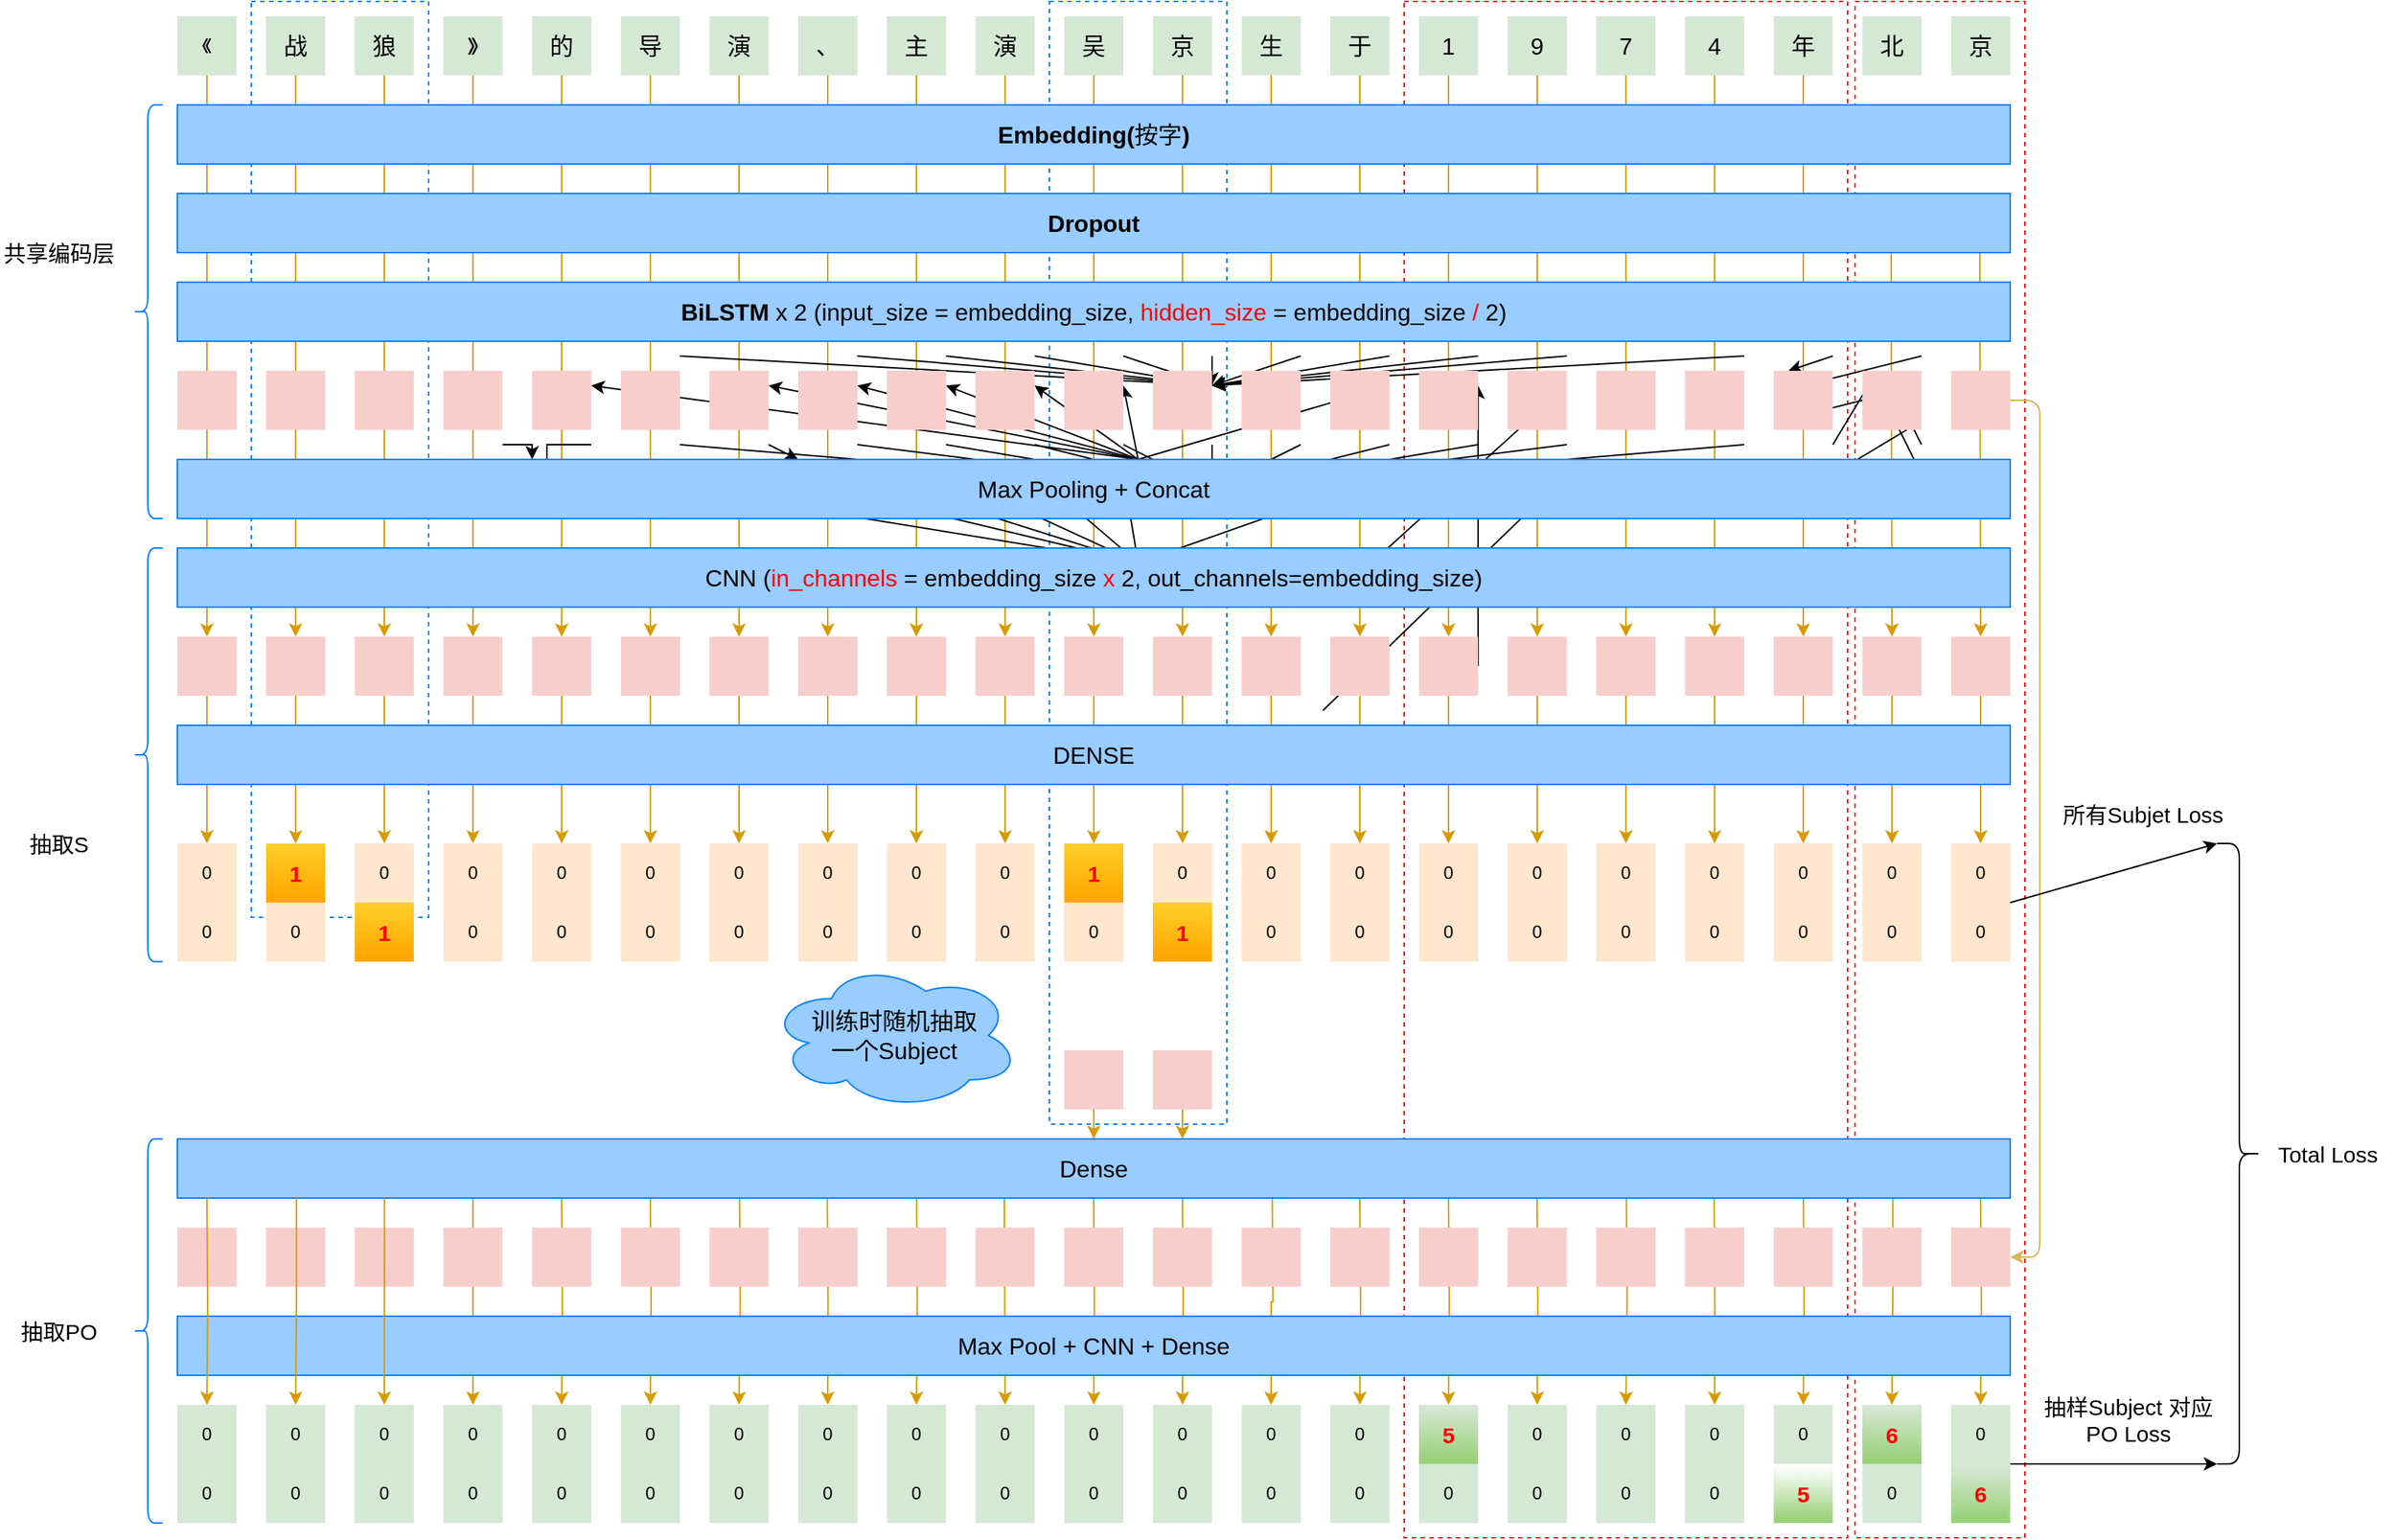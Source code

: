 <mxfile version="14.4.2" type="github">
  <diagram id="eIv0W7jmToX0OtYS6w2h" name="Page-1">
    <mxGraphModel dx="1689" dy="891" grid="1" gridSize="10" guides="1" tooltips="1" connect="1" arrows="1" fold="1" page="1" pageScale="1" pageWidth="827" pageHeight="1169" math="0" shadow="0">
      <root>
        <mxCell id="0" />
        <mxCell id="1" parent="0" />
        <mxCell id="F4wW99N8UC7I8AimI562-56" style="edgeStyle=orthogonalEdgeStyle;rounded=0;orthogonalLoop=1;jettySize=auto;html=1;exitX=0.5;exitY=1;exitDx=0;exitDy=0;fillColor=#ffe6cc;strokeColor=#d79b00;entryX=0.5;entryY=0;entryDx=0;entryDy=0;" edge="1" parent="1" source="F4wW99N8UC7I8AimI562-12" target="F4wW99N8UC7I8AimI562-24">
          <mxGeometry relative="1" as="geometry">
            <mxPoint x="350" y="410" as="sourcePoint" />
            <mxPoint x="350" y="590" as="targetPoint" />
          </mxGeometry>
        </mxCell>
        <mxCell id="F4wW99N8UC7I8AimI562-57" style="edgeStyle=orthogonalEdgeStyle;rounded=0;orthogonalLoop=1;jettySize=auto;html=1;exitX=0.5;exitY=1;exitDx=0;exitDy=0;fillColor=#ffe6cc;strokeColor=#d79b00;" edge="1" parent="1" source="F4wW99N8UC7I8AimI562-11" target="F4wW99N8UC7I8AimI562-31">
          <mxGeometry relative="1" as="geometry">
            <mxPoint x="360" y="420" as="sourcePoint" />
            <mxPoint x="360" y="600" as="targetPoint" />
          </mxGeometry>
        </mxCell>
        <mxCell id="F4wW99N8UC7I8AimI562-58" style="edgeStyle=orthogonalEdgeStyle;rounded=0;orthogonalLoop=1;jettySize=auto;html=1;exitX=0.5;exitY=1;exitDx=0;exitDy=0;fillColor=#ffe6cc;strokeColor=#d79b00;entryX=0.5;entryY=0;entryDx=0;entryDy=0;" edge="1" parent="1" source="F4wW99N8UC7I8AimI562-10" target="F4wW99N8UC7I8AimI562-28">
          <mxGeometry relative="1" as="geometry">
            <mxPoint x="370" y="430" as="sourcePoint" />
            <mxPoint x="370" y="610" as="targetPoint" />
          </mxGeometry>
        </mxCell>
        <mxCell id="8VEoWzWvntJiqpH7d6k4-93" value="" style="endArrow=classic;html=1;fillColor=#ffe6cc;strokeColor=#d79b00;exitX=0.5;exitY=1;exitDx=0;exitDy=0;entryX=0.5;entryY=0;entryDx=0;entryDy=0;" parent="1" source="aoWRR9x3uaTq7NgfMGxi-10" target="8VEoWzWvntJiqpH7d6k4-113" edge="1">
          <mxGeometry width="50" height="50" relative="1" as="geometry">
            <mxPoint x="850" y="420" as="sourcePoint" />
            <mxPoint x="934" y="490" as="targetPoint" />
          </mxGeometry>
        </mxCell>
        <mxCell id="8VEoWzWvntJiqpH7d6k4-91" value="" style="endArrow=classic;html=1;fillColor=#ffe6cc;strokeColor=#d79b00;exitX=0.5;exitY=1;exitDx=0;exitDy=0;entryX=0.5;entryY=0;entryDx=0;entryDy=0;" parent="1" source="aoWRR9x3uaTq7NgfMGxi-9" target="8VEoWzWvntJiqpH7d6k4-112" edge="1">
          <mxGeometry width="50" height="50" relative="1" as="geometry">
            <mxPoint x="660" y="380" as="sourcePoint" />
            <mxPoint x="744" y="450" as="targetPoint" />
          </mxGeometry>
        </mxCell>
        <mxCell id="F4wW99N8UC7I8AimI562-18" value="" style="endArrow=classic;html=1;fillColor=#ffe6cc;strokeColor=#d79b00;exitX=0.5;exitY=1;exitDx=0;exitDy=0;" edge="1" parent="1" source="F4wW99N8UC7I8AimI562-9" target="8VEoWzWvntJiqpH7d6k4-123">
          <mxGeometry width="50" height="50" relative="1" as="geometry">
            <mxPoint x="440" y="160" as="sourcePoint" />
            <mxPoint x="440" y="360" as="targetPoint" />
          </mxGeometry>
        </mxCell>
        <mxCell id="F4wW99N8UC7I8AimI562-17" value="" style="endArrow=classic;html=1;fillColor=#ffe6cc;strokeColor=#d79b00;exitX=0.5;exitY=1;exitDx=0;exitDy=0;entryX=0.5;entryY=0;entryDx=0;entryDy=0;" edge="1" parent="1" source="F4wW99N8UC7I8AimI562-8" target="8VEoWzWvntJiqpH7d6k4-143">
          <mxGeometry width="50" height="50" relative="1" as="geometry">
            <mxPoint x="430" y="150" as="sourcePoint" />
            <mxPoint x="430" y="350" as="targetPoint" />
          </mxGeometry>
        </mxCell>
        <mxCell id="F4wW99N8UC7I8AimI562-16" value="" style="endArrow=classic;html=1;fillColor=#ffe6cc;strokeColor=#d79b00;exitX=0.5;exitY=1;exitDx=0;exitDy=0;entryX=0.5;entryY=0;entryDx=0;entryDy=0;" edge="1" parent="1" source="F4wW99N8UC7I8AimI562-7" target="8VEoWzWvntJiqpH7d6k4-142">
          <mxGeometry width="50" height="50" relative="1" as="geometry">
            <mxPoint x="420" y="140" as="sourcePoint" />
            <mxPoint x="420" y="340" as="targetPoint" />
          </mxGeometry>
        </mxCell>
        <mxCell id="8VEoWzWvntJiqpH7d6k4-325" value="" style="rounded=0;whiteSpace=wrap;html=1;shadow=0;glass=0;sketch=0;gradientColor=none;dashed=1;fillColor=none;strokeColor=#FF0000;" parent="1" vertex="1">
          <mxGeometry x="1275" y="10" width="115" height="1040" as="geometry" />
        </mxCell>
        <mxCell id="8VEoWzWvntJiqpH7d6k4-343" style="edgeStyle=orthogonalEdgeStyle;rounded=0;orthogonalLoop=1;jettySize=auto;html=1;fillColor=#ffe6cc;strokeColor=#d79b00;entryX=0.5;entryY=0;entryDx=0;entryDy=0;" parent="1" target="8VEoWzWvntJiqpH7d6k4-319" edge="1">
          <mxGeometry relative="1" as="geometry">
            <mxPoint x="1360" y="820" as="sourcePoint" />
            <mxPoint x="1309.94" y="970" as="targetPoint" />
          </mxGeometry>
        </mxCell>
        <mxCell id="8VEoWzWvntJiqpH7d6k4-342" style="edgeStyle=orthogonalEdgeStyle;rounded=0;orthogonalLoop=1;jettySize=auto;html=1;fillColor=#ffe6cc;strokeColor=#d79b00;entryX=0.5;entryY=0;entryDx=0;entryDy=0;exitX=0.936;exitY=1;exitDx=0;exitDy=0;exitPerimeter=0;" parent="1" source="8VEoWzWvntJiqpH7d6k4-338" edge="1">
          <mxGeometry relative="1" as="geometry">
            <mxPoint x="1286" y="810" as="sourcePoint" />
            <mxPoint x="1299.94" y="960" as="targetPoint" />
          </mxGeometry>
        </mxCell>
        <mxCell id="8VEoWzWvntJiqpH7d6k4-335" value="" style="endArrow=classic;html=1;fillColor=#ffe6cc;strokeColor=#d79b00;exitX=0.5;exitY=1;exitDx=0;exitDy=0;entryX=0.5;entryY=0;entryDx=0;entryDy=0;" parent="1" edge="1" target="8VEoWzWvntJiqpH7d6k4-310">
          <mxGeometry width="50" height="50" relative="1" as="geometry">
            <mxPoint x="1359.41" y="160" as="sourcePoint" />
            <mxPoint x="1359.41" y="360" as="targetPoint" />
          </mxGeometry>
        </mxCell>
        <mxCell id="8VEoWzWvntJiqpH7d6k4-334" value="" style="endArrow=classic;html=1;fillColor=#ffe6cc;strokeColor=#d79b00;exitX=0.5;exitY=1;exitDx=0;exitDy=0;entryX=0.5;entryY=0;entryDx=0;entryDy=0;" parent="1" edge="1" target="8VEoWzWvntJiqpH7d6k4-309">
          <mxGeometry width="50" height="50" relative="1" as="geometry">
            <mxPoint x="1299.41" y="160" as="sourcePoint" />
            <mxPoint x="1299.41" y="360" as="targetPoint" />
          </mxGeometry>
        </mxCell>
        <mxCell id="8VEoWzWvntJiqpH7d6k4-324" value="" style="rounded=0;whiteSpace=wrap;html=1;shadow=0;glass=0;sketch=0;gradientColor=none;dashed=1;fillColor=none;strokeColor=#FF0000;" parent="1" vertex="1">
          <mxGeometry x="970" y="10" width="300" height="1040" as="geometry" />
        </mxCell>
        <mxCell id="8VEoWzWvntJiqpH7d6k4-99" value="" style="endArrow=classic;html=1;fillColor=#ffe6cc;strokeColor=#d79b00;exitX=0.5;exitY=1;exitDx=0;exitDy=0;entryX=0.5;entryY=0;entryDx=0;entryDy=0;" parent="1" source="aoWRR9x3uaTq7NgfMGxi-15" target="8VEoWzWvntJiqpH7d6k4-118" edge="1">
          <mxGeometry width="50" height="50" relative="1" as="geometry">
            <mxPoint x="870" y="400" as="sourcePoint" />
            <mxPoint x="954" y="470" as="targetPoint" />
          </mxGeometry>
        </mxCell>
        <mxCell id="8VEoWzWvntJiqpH7d6k4-100" value="" style="endArrow=classic;html=1;fillColor=#ffe6cc;strokeColor=#d79b00;exitX=0.5;exitY=1;exitDx=0;exitDy=0;entryX=0.5;entryY=0;entryDx=0;entryDy=0;" parent="1" source="aoWRR9x3uaTq7NgfMGxi-18" target="8VEoWzWvntJiqpH7d6k4-121" edge="1">
          <mxGeometry width="50" height="50" relative="1" as="geometry">
            <mxPoint x="1140" y="370" as="sourcePoint" />
            <mxPoint x="1224" y="440" as="targetPoint" />
          </mxGeometry>
        </mxCell>
        <mxCell id="8VEoWzWvntJiqpH7d6k4-102" value="" style="endArrow=classic;html=1;fillColor=#ffe6cc;strokeColor=#d79b00;exitX=0.5;exitY=1;exitDx=0;exitDy=0;entryX=0.5;entryY=0;entryDx=0;entryDy=0;" parent="1" source="aoWRR9x3uaTq7NgfMGxi-17" target="8VEoWzWvntJiqpH7d6k4-120" edge="1">
          <mxGeometry width="50" height="50" relative="1" as="geometry">
            <mxPoint x="1010" y="410" as="sourcePoint" />
            <mxPoint x="1094" y="480" as="targetPoint" />
          </mxGeometry>
        </mxCell>
        <mxCell id="8VEoWzWvntJiqpH7d6k4-103" value="" style="endArrow=classic;html=1;fillColor=#ffe6cc;strokeColor=#d79b00;exitX=0.5;exitY=1;exitDx=0;exitDy=0;entryX=0.5;entryY=0;entryDx=0;entryDy=0;" parent="1" source="aoWRR9x3uaTq7NgfMGxi-16" target="8VEoWzWvntJiqpH7d6k4-119" edge="1">
          <mxGeometry width="50" height="50" relative="1" as="geometry">
            <mxPoint x="1116" y="420" as="sourcePoint" />
            <mxPoint x="1200" y="490" as="targetPoint" />
          </mxGeometry>
        </mxCell>
        <mxCell id="8VEoWzWvntJiqpH7d6k4-104" value="" style="endArrow=classic;html=1;fillColor=#ffe6cc;strokeColor=#d79b00;exitX=0.5;exitY=1;exitDx=0;exitDy=0;entryX=0.5;entryY=0;entryDx=0;entryDy=0;" parent="1" source="aoWRR9x3uaTq7NgfMGxi-19" target="8VEoWzWvntJiqpH7d6k4-122" edge="1">
          <mxGeometry width="50" height="50" relative="1" as="geometry">
            <mxPoint x="1060" y="380" as="sourcePoint" />
            <mxPoint x="1144" y="450" as="targetPoint" />
          </mxGeometry>
        </mxCell>
        <mxCell id="8VEoWzWvntJiqpH7d6k4-323" value="" style="rounded=0;whiteSpace=wrap;html=1;shadow=0;glass=0;sketch=0;strokeColor=#007FFF;gradientColor=none;dashed=1;fillColor=none;" parent="1" vertex="1">
          <mxGeometry x="730" y="10" width="120" height="760" as="geometry" />
        </mxCell>
        <mxCell id="8VEoWzWvntJiqpH7d6k4-322" value="" style="rounded=0;whiteSpace=wrap;html=1;shadow=0;glass=0;sketch=0;strokeColor=#007FFF;gradientColor=none;dashed=1;fillColor=none;" parent="1" vertex="1">
          <mxGeometry x="190" y="10" width="120" height="620" as="geometry" />
        </mxCell>
        <mxCell id="8VEoWzWvntJiqpH7d6k4-286" style="edgeStyle=orthogonalEdgeStyle;rounded=0;orthogonalLoop=1;jettySize=auto;html=1;fillColor=#ffe6cc;strokeColor=#d79b00;entryX=0.5;entryY=0;entryDx=0;entryDy=0;" parent="1" target="8VEoWzWvntJiqpH7d6k4-261" edge="1">
          <mxGeometry relative="1" as="geometry">
            <mxPoint x="820" y="820" as="sourcePoint" />
            <mxPoint x="480" y="1040" as="targetPoint" />
          </mxGeometry>
        </mxCell>
        <mxCell id="8VEoWzWvntJiqpH7d6k4-287" style="edgeStyle=orthogonalEdgeStyle;rounded=0;orthogonalLoop=1;jettySize=auto;html=1;fillColor=#ffe6cc;strokeColor=#d79b00;exitX=0.529;exitY=0.995;exitDx=0;exitDy=0;exitPerimeter=0;" parent="1" target="8VEoWzWvntJiqpH7d6k4-263" edge="1">
          <mxGeometry relative="1" as="geometry">
            <mxPoint x="880.74" y="819.8" as="sourcePoint" />
            <mxPoint x="490" y="1050" as="targetPoint" />
          </mxGeometry>
        </mxCell>
        <mxCell id="8VEoWzWvntJiqpH7d6k4-288" style="edgeStyle=orthogonalEdgeStyle;rounded=0;orthogonalLoop=1;jettySize=auto;html=1;fillColor=#ffe6cc;strokeColor=#d79b00;entryX=0.5;entryY=0;entryDx=0;entryDy=0;" parent="1" target="8VEoWzWvntJiqpH7d6k4-265" edge="1">
          <mxGeometry relative="1" as="geometry">
            <mxPoint x="940" y="820" as="sourcePoint" />
            <mxPoint x="500" y="1060" as="targetPoint" />
          </mxGeometry>
        </mxCell>
        <mxCell id="8VEoWzWvntJiqpH7d6k4-289" style="edgeStyle=orthogonalEdgeStyle;rounded=0;orthogonalLoop=1;jettySize=auto;html=1;fillColor=#ffe6cc;strokeColor=#d79b00;" parent="1" target="8VEoWzWvntJiqpH7d6k4-267" edge="1">
          <mxGeometry relative="1" as="geometry">
            <mxPoint x="1000" y="820" as="sourcePoint" />
            <mxPoint x="510" y="1070" as="targetPoint" />
          </mxGeometry>
        </mxCell>
        <mxCell id="8VEoWzWvntJiqpH7d6k4-290" style="edgeStyle=orthogonalEdgeStyle;rounded=0;orthogonalLoop=1;jettySize=auto;html=1;fillColor=#ffe6cc;strokeColor=#d79b00;exitX=0.698;exitY=1;exitDx=0;exitDy=0;exitPerimeter=0;" parent="1" target="8VEoWzWvntJiqpH7d6k4-269" edge="1">
          <mxGeometry relative="1" as="geometry">
            <mxPoint x="1059.88" y="820" as="sourcePoint" />
            <mxPoint x="520" y="1080" as="targetPoint" />
          </mxGeometry>
        </mxCell>
        <mxCell id="8VEoWzWvntJiqpH7d6k4-291" style="edgeStyle=orthogonalEdgeStyle;rounded=0;orthogonalLoop=1;jettySize=auto;html=1;fillColor=#ffe6cc;strokeColor=#d79b00;entryX=0.5;entryY=0;entryDx=0;entryDy=0;exitX=0.755;exitY=0.996;exitDx=0;exitDy=0;exitPerimeter=0;" parent="1" target="8VEoWzWvntJiqpH7d6k4-271" edge="1">
          <mxGeometry relative="1" as="geometry">
            <mxPoint x="1120.3" y="819.84" as="sourcePoint" />
            <mxPoint x="530" y="1090" as="targetPoint" />
          </mxGeometry>
        </mxCell>
        <mxCell id="8VEoWzWvntJiqpH7d6k4-292" style="edgeStyle=orthogonalEdgeStyle;rounded=0;orthogonalLoop=1;jettySize=auto;html=1;fillColor=#ffe6cc;strokeColor=#d79b00;entryX=0.5;entryY=0;entryDx=0;entryDy=0;exitX=0.811;exitY=0.996;exitDx=0;exitDy=0;exitPerimeter=0;" parent="1" target="8VEoWzWvntJiqpH7d6k4-273" edge="1">
          <mxGeometry relative="1" as="geometry">
            <mxPoint x="1179.66" y="819.84" as="sourcePoint" />
            <mxPoint x="540" y="1100" as="targetPoint" />
          </mxGeometry>
        </mxCell>
        <mxCell id="8VEoWzWvntJiqpH7d6k4-293" style="edgeStyle=orthogonalEdgeStyle;rounded=0;orthogonalLoop=1;jettySize=auto;html=1;fillColor=#ffe6cc;strokeColor=#d79b00;entryX=0.5;entryY=0;entryDx=0;entryDy=0;exitX=0.868;exitY=1;exitDx=0;exitDy=0;exitPerimeter=0;" parent="1" target="8VEoWzWvntJiqpH7d6k4-275" edge="1">
          <mxGeometry relative="1" as="geometry">
            <mxPoint x="1240.08" y="820" as="sourcePoint" />
            <mxPoint x="550" y="1110" as="targetPoint" />
          </mxGeometry>
        </mxCell>
        <mxCell id="8VEoWzWvntJiqpH7d6k4-276" style="edgeStyle=orthogonalEdgeStyle;rounded=0;orthogonalLoop=1;jettySize=auto;html=1;fillColor=#ffe6cc;strokeColor=#d79b00;entryX=0.5;entryY=0;entryDx=0;entryDy=0;" parent="1" target="8VEoWzWvntJiqpH7d6k4-247" edge="1">
          <mxGeometry relative="1" as="geometry">
            <mxPoint x="400" y="820" as="sourcePoint" />
            <mxPoint x="350" y="970" as="targetPoint" />
          </mxGeometry>
        </mxCell>
        <mxCell id="8VEoWzWvntJiqpH7d6k4-278" style="edgeStyle=orthogonalEdgeStyle;rounded=0;orthogonalLoop=1;jettySize=auto;html=1;fillColor=#ffe6cc;strokeColor=#d79b00;entryX=0.5;entryY=0;entryDx=0;entryDy=0;" parent="1" target="8VEoWzWvntJiqpH7d6k4-245" edge="1">
          <mxGeometry relative="1" as="geometry">
            <mxPoint x="340" y="820" as="sourcePoint" />
            <mxPoint x="410" y="970" as="targetPoint" />
            <Array as="points">
              <mxPoint x="340" y="822" />
            </Array>
          </mxGeometry>
        </mxCell>
        <mxCell id="8VEoWzWvntJiqpH7d6k4-279" style="edgeStyle=orthogonalEdgeStyle;rounded=0;orthogonalLoop=1;jettySize=auto;html=1;fillColor=#ffe6cc;strokeColor=#d79b00;entryX=0.5;entryY=0;entryDx=0;entryDy=0;" parent="1" target="8VEoWzWvntJiqpH7d6k4-249" edge="1">
          <mxGeometry relative="1" as="geometry">
            <mxPoint x="460" y="820" as="sourcePoint" />
            <mxPoint x="420" y="980" as="targetPoint" />
          </mxGeometry>
        </mxCell>
        <mxCell id="8VEoWzWvntJiqpH7d6k4-280" style="edgeStyle=orthogonalEdgeStyle;rounded=0;orthogonalLoop=1;jettySize=auto;html=1;fillColor=#ffe6cc;strokeColor=#d79b00;entryX=0.5;entryY=0;entryDx=0;entryDy=0;exitX=0.189;exitY=0.995;exitDx=0;exitDy=0;exitPerimeter=0;" parent="1" target="8VEoWzWvntJiqpH7d6k4-251" edge="1">
          <mxGeometry relative="1" as="geometry">
            <mxPoint x="520.34" y="819.8" as="sourcePoint" />
            <mxPoint x="430" y="990" as="targetPoint" />
          </mxGeometry>
        </mxCell>
        <mxCell id="8VEoWzWvntJiqpH7d6k4-281" style="edgeStyle=orthogonalEdgeStyle;rounded=0;orthogonalLoop=1;jettySize=auto;html=1;fillColor=#ffe6cc;strokeColor=#d79b00;exitX=0.245;exitY=0.995;exitDx=0;exitDy=0;exitPerimeter=0;" parent="1" target="8VEoWzWvntJiqpH7d6k4-253" edge="1">
          <mxGeometry relative="1" as="geometry">
            <mxPoint x="579.7" y="819.8" as="sourcePoint" />
            <mxPoint x="440" y="1000" as="targetPoint" />
          </mxGeometry>
        </mxCell>
        <mxCell id="8VEoWzWvntJiqpH7d6k4-282" style="edgeStyle=orthogonalEdgeStyle;rounded=0;orthogonalLoop=1;jettySize=auto;html=1;fillColor=#ffe6cc;strokeColor=#d79b00;exitX=0.302;exitY=1.001;exitDx=0;exitDy=0;exitPerimeter=0;" parent="1" target="8VEoWzWvntJiqpH7d6k4-255" edge="1">
          <mxGeometry relative="1" as="geometry">
            <mxPoint x="640.12" y="820.04" as="sourcePoint" />
            <mxPoint x="450" y="1010" as="targetPoint" />
          </mxGeometry>
        </mxCell>
        <mxCell id="8VEoWzWvntJiqpH7d6k4-283" style="edgeStyle=orthogonalEdgeStyle;rounded=0;orthogonalLoop=1;jettySize=auto;html=1;fillColor=#ffe6cc;strokeColor=#d79b00;entryX=0.5;entryY=0;entryDx=0;entryDy=0;exitX=0.358;exitY=0.995;exitDx=0;exitDy=0;exitPerimeter=0;" parent="1" target="8VEoWzWvntJiqpH7d6k4-257" edge="1">
          <mxGeometry relative="1" as="geometry">
            <mxPoint x="699.48" y="819.8" as="sourcePoint" />
            <mxPoint x="460" y="1020" as="targetPoint" />
          </mxGeometry>
        </mxCell>
        <mxCell id="8VEoWzWvntJiqpH7d6k4-284" style="edgeStyle=orthogonalEdgeStyle;rounded=0;orthogonalLoop=1;jettySize=auto;html=1;fillColor=#ffe6cc;strokeColor=#d79b00;entryX=0.5;entryY=0;entryDx=0;entryDy=0;exitX=0.415;exitY=1.001;exitDx=0;exitDy=0;exitPerimeter=0;" parent="1" target="8VEoWzWvntJiqpH7d6k4-259" edge="1">
          <mxGeometry relative="1" as="geometry">
            <mxPoint x="759.9" y="820.04" as="sourcePoint" />
            <mxPoint x="470" y="1030" as="targetPoint" />
          </mxGeometry>
        </mxCell>
        <mxCell id="8VEoWzWvntJiqpH7d6k4-188" style="edgeStyle=orthogonalEdgeStyle;rounded=0;orthogonalLoop=1;jettySize=auto;html=1;exitX=0.5;exitY=1;exitDx=0;exitDy=0;fillColor=#ffe6cc;strokeColor=#d79b00;entryX=0.5;entryY=0;entryDx=0;entryDy=0;" parent="1" source="8VEoWzWvntJiqpH7d6k4-141" edge="1">
          <mxGeometry relative="1" as="geometry">
            <mxPoint x="350" y="490" as="sourcePoint" />
            <mxPoint x="400" y="580" as="targetPoint" />
          </mxGeometry>
        </mxCell>
        <mxCell id="8VEoWzWvntJiqpH7d6k4-189" style="edgeStyle=orthogonalEdgeStyle;rounded=0;orthogonalLoop=1;jettySize=auto;html=1;fillColor=#ffe6cc;strokeColor=#d79b00;" parent="1" source="8VEoWzWvntJiqpH7d6k4-142" target="8VEoWzWvntJiqpH7d6k4-162" edge="1">
          <mxGeometry relative="1" as="geometry">
            <mxPoint x="360" y="500" as="sourcePoint" />
            <mxPoint x="360" y="620" as="targetPoint" />
            <Array as="points" />
          </mxGeometry>
        </mxCell>
        <mxCell id="8VEoWzWvntJiqpH7d6k4-190" style="edgeStyle=orthogonalEdgeStyle;rounded=0;orthogonalLoop=1;jettySize=auto;html=1;exitX=0.5;exitY=1;exitDx=0;exitDy=0;fillColor=#ffe6cc;strokeColor=#d79b00;" parent="1" source="8VEoWzWvntJiqpH7d6k4-143" target="8VEoWzWvntJiqpH7d6k4-163" edge="1">
          <mxGeometry relative="1" as="geometry">
            <mxPoint x="370" y="510" as="sourcePoint" />
            <mxPoint x="370" y="630" as="targetPoint" />
          </mxGeometry>
        </mxCell>
        <mxCell id="8VEoWzWvntJiqpH7d6k4-191" style="edgeStyle=orthogonalEdgeStyle;rounded=0;orthogonalLoop=1;jettySize=auto;html=1;exitX=0.5;exitY=1;exitDx=0;exitDy=0;fillColor=#ffe6cc;strokeColor=#d79b00;entryX=0.5;entryY=0;entryDx=0;entryDy=0;" parent="1" source="8VEoWzWvntJiqpH7d6k4-123" target="8VEoWzWvntJiqpH7d6k4-164" edge="1">
          <mxGeometry relative="1" as="geometry">
            <mxPoint x="380" y="520" as="sourcePoint" />
            <mxPoint x="380" y="640" as="targetPoint" />
          </mxGeometry>
        </mxCell>
        <mxCell id="8VEoWzWvntJiqpH7d6k4-192" style="edgeStyle=orthogonalEdgeStyle;rounded=0;orthogonalLoop=1;jettySize=auto;html=1;exitX=0.5;exitY=1;exitDx=0;exitDy=0;fillColor=#ffe6cc;strokeColor=#d79b00;" parent="1" source="8VEoWzWvntJiqpH7d6k4-112" target="8VEoWzWvntJiqpH7d6k4-165" edge="1">
          <mxGeometry relative="1" as="geometry">
            <mxPoint x="390" y="530" as="sourcePoint" />
            <mxPoint x="390" y="650" as="targetPoint" />
          </mxGeometry>
        </mxCell>
        <mxCell id="8VEoWzWvntJiqpH7d6k4-193" style="edgeStyle=orthogonalEdgeStyle;rounded=0;orthogonalLoop=1;jettySize=auto;html=1;exitX=0.5;exitY=1;exitDx=0;exitDy=0;fillColor=#ffe6cc;strokeColor=#d79b00;entryX=0.5;entryY=0;entryDx=0;entryDy=0;" parent="1" source="8VEoWzWvntJiqpH7d6k4-113" target="8VEoWzWvntJiqpH7d6k4-166" edge="1">
          <mxGeometry relative="1" as="geometry">
            <mxPoint x="400" y="540" as="sourcePoint" />
            <mxPoint x="400" y="660" as="targetPoint" />
          </mxGeometry>
        </mxCell>
        <mxCell id="8VEoWzWvntJiqpH7d6k4-194" style="edgeStyle=orthogonalEdgeStyle;rounded=0;orthogonalLoop=1;jettySize=auto;html=1;exitX=0.5;exitY=1;exitDx=0;exitDy=0;fillColor=#ffe6cc;strokeColor=#d79b00;entryX=0.5;entryY=0;entryDx=0;entryDy=0;" parent="1" source="8VEoWzWvntJiqpH7d6k4-114" target="8VEoWzWvntJiqpH7d6k4-167" edge="1">
          <mxGeometry relative="1" as="geometry">
            <mxPoint x="410" y="550" as="sourcePoint" />
            <mxPoint x="410" y="670" as="targetPoint" />
          </mxGeometry>
        </mxCell>
        <mxCell id="8VEoWzWvntJiqpH7d6k4-195" style="edgeStyle=orthogonalEdgeStyle;rounded=0;orthogonalLoop=1;jettySize=auto;html=1;exitX=0.5;exitY=1;exitDx=0;exitDy=0;fillColor=#ffe6cc;strokeColor=#d79b00;" parent="1" source="8VEoWzWvntJiqpH7d6k4-115" target="8VEoWzWvntJiqpH7d6k4-168" edge="1">
          <mxGeometry relative="1" as="geometry">
            <mxPoint x="420" y="560" as="sourcePoint" />
            <mxPoint x="420" y="680" as="targetPoint" />
          </mxGeometry>
        </mxCell>
        <mxCell id="8VEoWzWvntJiqpH7d6k4-196" style="edgeStyle=orthogonalEdgeStyle;rounded=0;orthogonalLoop=1;jettySize=auto;html=1;exitX=0.5;exitY=1;exitDx=0;exitDy=0;fillColor=#ffe6cc;strokeColor=#d79b00;entryX=0.5;entryY=0;entryDx=0;entryDy=0;" parent="1" source="8VEoWzWvntJiqpH7d6k4-116" target="8VEoWzWvntJiqpH7d6k4-169" edge="1">
          <mxGeometry relative="1" as="geometry">
            <mxPoint x="430" y="570" as="sourcePoint" />
            <mxPoint x="430" y="690" as="targetPoint" />
          </mxGeometry>
        </mxCell>
        <mxCell id="8VEoWzWvntJiqpH7d6k4-197" style="edgeStyle=orthogonalEdgeStyle;rounded=0;orthogonalLoop=1;jettySize=auto;html=1;exitX=0.5;exitY=1;exitDx=0;exitDy=0;fillColor=#ffe6cc;strokeColor=#d79b00;entryX=0.5;entryY=0;entryDx=0;entryDy=0;" parent="1" source="8VEoWzWvntJiqpH7d6k4-117" target="8VEoWzWvntJiqpH7d6k4-170" edge="1">
          <mxGeometry relative="1" as="geometry">
            <mxPoint x="440" y="580" as="sourcePoint" />
            <mxPoint x="440" y="700" as="targetPoint" />
          </mxGeometry>
        </mxCell>
        <mxCell id="8VEoWzWvntJiqpH7d6k4-198" style="edgeStyle=orthogonalEdgeStyle;rounded=0;orthogonalLoop=1;jettySize=auto;html=1;exitX=0.5;exitY=1;exitDx=0;exitDy=0;fillColor=#ffe6cc;strokeColor=#d79b00;" parent="1" source="8VEoWzWvntJiqpH7d6k4-118" target="8VEoWzWvntJiqpH7d6k4-150" edge="1">
          <mxGeometry relative="1" as="geometry">
            <mxPoint x="450" y="590" as="sourcePoint" />
            <mxPoint x="450" y="710" as="targetPoint" />
          </mxGeometry>
        </mxCell>
        <mxCell id="8VEoWzWvntJiqpH7d6k4-199" style="edgeStyle=orthogonalEdgeStyle;rounded=0;orthogonalLoop=1;jettySize=auto;html=1;exitX=0.5;exitY=1;exitDx=0;exitDy=0;fillColor=#ffe6cc;strokeColor=#d79b00;" parent="1" source="8VEoWzWvntJiqpH7d6k4-120" target="8VEoWzWvntJiqpH7d6k4-152" edge="1">
          <mxGeometry relative="1" as="geometry">
            <mxPoint x="460" y="600" as="sourcePoint" />
            <mxPoint x="460" y="720" as="targetPoint" />
          </mxGeometry>
        </mxCell>
        <mxCell id="8VEoWzWvntJiqpH7d6k4-200" style="edgeStyle=orthogonalEdgeStyle;rounded=0;orthogonalLoop=1;jettySize=auto;html=1;exitX=0.5;exitY=1;exitDx=0;exitDy=0;fillColor=#ffe6cc;strokeColor=#d79b00;entryX=0.5;entryY=0;entryDx=0;entryDy=0;" parent="1" source="8VEoWzWvntJiqpH7d6k4-119" target="8VEoWzWvntJiqpH7d6k4-151" edge="1">
          <mxGeometry relative="1" as="geometry">
            <mxPoint x="470" y="610" as="sourcePoint" />
            <mxPoint x="1120" y="600" as="targetPoint" />
          </mxGeometry>
        </mxCell>
        <mxCell id="8VEoWzWvntJiqpH7d6k4-201" style="edgeStyle=orthogonalEdgeStyle;rounded=0;orthogonalLoop=1;jettySize=auto;html=1;exitX=0.5;exitY=1;exitDx=0;exitDy=0;fillColor=#ffe6cc;strokeColor=#d79b00;entryX=0.5;entryY=0;entryDx=0;entryDy=0;" parent="1" source="8VEoWzWvntJiqpH7d6k4-121" target="8VEoWzWvntJiqpH7d6k4-153" edge="1">
          <mxGeometry relative="1" as="geometry">
            <mxPoint x="480" y="620" as="sourcePoint" />
            <mxPoint x="1180" y="600" as="targetPoint" />
          </mxGeometry>
        </mxCell>
        <mxCell id="8VEoWzWvntJiqpH7d6k4-202" style="edgeStyle=orthogonalEdgeStyle;rounded=0;orthogonalLoop=1;jettySize=auto;html=1;exitX=0.5;exitY=1;exitDx=0;exitDy=0;fillColor=#ffe6cc;strokeColor=#d79b00;entryX=0.5;entryY=0;entryDx=0;entryDy=0;" parent="1" source="8VEoWzWvntJiqpH7d6k4-122" target="8VEoWzWvntJiqpH7d6k4-154" edge="1">
          <mxGeometry relative="1" as="geometry">
            <mxPoint x="490" y="630" as="sourcePoint" />
            <mxPoint x="1240" y="600" as="targetPoint" />
          </mxGeometry>
        </mxCell>
        <mxCell id="8VEoWzWvntJiqpH7d6k4-187" style="edgeStyle=orthogonalEdgeStyle;rounded=0;orthogonalLoop=1;jettySize=auto;html=1;exitX=0.5;exitY=1;exitDx=0;exitDy=0;fillColor=#ffe6cc;strokeColor=#d79b00;entryX=0.5;entryY=0;entryDx=0;entryDy=0;" parent="1" source="8VEoWzWvntJiqpH7d6k4-140" target="8VEoWzWvntJiqpH7d6k4-160" edge="1">
          <mxGeometry relative="1" as="geometry">
            <mxPoint x="350" y="250" as="sourcePoint" />
            <mxPoint x="350" y="450" as="targetPoint" />
          </mxGeometry>
        </mxCell>
        <mxCell id="8VEoWzWvntJiqpH7d6k4-90" value="" style="endArrow=classic;html=1;fillColor=#ffe6cc;strokeColor=#d79b00;exitX=0.5;exitY=1;exitDx=0;exitDy=0;entryX=0.5;entryY=0;entryDx=0;entryDy=0;" parent="1" source="aoWRR9x3uaTq7NgfMGxi-12" target="8VEoWzWvntJiqpH7d6k4-115" edge="1">
          <mxGeometry width="50" height="50" relative="1" as="geometry">
            <mxPoint x="490" y="370" as="sourcePoint" />
            <mxPoint x="574" y="440" as="targetPoint" />
          </mxGeometry>
        </mxCell>
        <mxCell id="8VEoWzWvntJiqpH7d6k4-101" value="" style="endArrow=classic;html=1;fillColor=#ffe6cc;strokeColor=#d79b00;exitX=0.5;exitY=1;exitDx=0;exitDy=0;entryX=0.5;entryY=0;entryDx=0;entryDy=0;" parent="1" source="aoWRR9x3uaTq7NgfMGxi-14" target="8VEoWzWvntJiqpH7d6k4-117" edge="1">
          <mxGeometry width="50" height="50" relative="1" as="geometry">
            <mxPoint x="876" y="410" as="sourcePoint" />
            <mxPoint x="960" y="480" as="targetPoint" />
          </mxGeometry>
        </mxCell>
        <mxCell id="8VEoWzWvntJiqpH7d6k4-105" value="" style="endArrow=classic;html=1;fillColor=#ffe6cc;strokeColor=#d79b00;exitX=0.5;exitY=1;exitDx=0;exitDy=0;entryX=0.5;entryY=0;entryDx=0;entryDy=0;" parent="1" source="aoWRR9x3uaTq7NgfMGxi-13" target="8VEoWzWvntJiqpH7d6k4-116" edge="1">
          <mxGeometry width="50" height="50" relative="1" as="geometry">
            <mxPoint x="876" y="390" as="sourcePoint" />
            <mxPoint x="960" y="460" as="targetPoint" />
          </mxGeometry>
        </mxCell>
        <mxCell id="8VEoWzWvntJiqpH7d6k4-92" value="" style="endArrow=classic;html=1;fillColor=#ffe6cc;strokeColor=#d79b00;entryX=0.5;entryY=0;entryDx=0;entryDy=0;" parent="1" source="aoWRR9x3uaTq7NgfMGxi-11" target="8VEoWzWvntJiqpH7d6k4-114" edge="1">
          <mxGeometry width="50" height="50" relative="1" as="geometry">
            <mxPoint x="800" y="450" as="sourcePoint" />
            <mxPoint x="884" y="520" as="targetPoint" />
          </mxGeometry>
        </mxCell>
        <mxCell id="8VEoWzWvntJiqpH7d6k4-94" value="" style="endArrow=classic;html=1;fillColor=#ffe6cc;strokeColor=#d79b00;exitX=0.5;exitY=1;exitDx=0;exitDy=0;" parent="1" source="aoWRR9x3uaTq7NgfMGxi-20" target="8VEoWzWvntJiqpH7d6k4-141" edge="1">
          <mxGeometry width="50" height="50" relative="1" as="geometry">
            <mxPoint x="800" y="400" as="sourcePoint" />
            <mxPoint x="884" y="470" as="targetPoint" />
          </mxGeometry>
        </mxCell>
        <mxCell id="8VEoWzWvntJiqpH7d6k4-95" value="" style="endArrow=classic;html=1;fillColor=#ffe6cc;strokeColor=#d79b00;exitX=0.5;exitY=1;exitDx=0;exitDy=0;" parent="1" source="aoWRR9x3uaTq7NgfMGxi-8" target="8VEoWzWvntJiqpH7d6k4-140" edge="1">
          <mxGeometry width="50" height="50" relative="1" as="geometry">
            <mxPoint x="756" y="390" as="sourcePoint" />
            <mxPoint x="840" y="460" as="targetPoint" />
          </mxGeometry>
        </mxCell>
        <mxCell id="8VEoWzWvntJiqpH7d6k4-96" value="" style="endArrow=classic;html=1;fillColor=#ffe6cc;strokeColor=#d79b00;exitX=0.5;exitY=1;exitDx=0;exitDy=0;" parent="1" source="aoWRR9x3uaTq7NgfMGxi-7" target="F4wW99N8UC7I8AimI562-12" edge="1">
          <mxGeometry width="50" height="50" relative="1" as="geometry">
            <mxPoint x="780" y="390" as="sourcePoint" />
            <mxPoint x="864" y="460" as="targetPoint" />
          </mxGeometry>
        </mxCell>
        <mxCell id="8VEoWzWvntJiqpH7d6k4-97" value="" style="endArrow=classic;html=1;fillColor=#ffe6cc;strokeColor=#d79b00;exitX=0.5;exitY=1;exitDx=0;exitDy=0;entryX=0.5;entryY=0;entryDx=0;entryDy=0;" parent="1" source="aoWRR9x3uaTq7NgfMGxi-6" target="F4wW99N8UC7I8AimI562-11" edge="1">
          <mxGeometry width="50" height="50" relative="1" as="geometry">
            <mxPoint x="816" y="380" as="sourcePoint" />
            <mxPoint x="900" y="450" as="targetPoint" />
          </mxGeometry>
        </mxCell>
        <mxCell id="8VEoWzWvntJiqpH7d6k4-88" style="edgeStyle=orthogonalEdgeStyle;rounded=0;orthogonalLoop=1;jettySize=auto;html=1;exitX=0.5;exitY=1;exitDx=0;exitDy=0;fillColor=#ffe6cc;strokeColor=#d79b00;entryX=0.5;entryY=0;entryDx=0;entryDy=0;" parent="1" source="aoWRR9x3uaTq7NgfMGxi-2" target="F4wW99N8UC7I8AimI562-10" edge="1">
          <mxGeometry relative="1" as="geometry" />
        </mxCell>
        <mxCell id="aoWRR9x3uaTq7NgfMGxi-2" value="&lt;font style=&quot;font-size: 14px&quot;&gt;《&lt;/font&gt;" style="shape=ext;double=1;rounded=0;whiteSpace=wrap;html=1;fillColor=#d5e8d4;strokeColor=none;" parent="1" vertex="1">
          <mxGeometry x="140" y="20" width="40" height="40" as="geometry" />
        </mxCell>
        <mxCell id="aoWRR9x3uaTq7NgfMGxi-6" value="&lt;font style=&quot;font-size: 16px&quot;&gt;战&lt;/font&gt;" style="shape=ext;double=1;rounded=0;whiteSpace=wrap;html=1;fillColor=#d5e8d4;strokeColor=none;" parent="1" vertex="1">
          <mxGeometry x="200" y="20" width="40" height="40" as="geometry" />
        </mxCell>
        <mxCell id="aoWRR9x3uaTq7NgfMGxi-7" value="&lt;font style=&quot;font-size: 16px&quot;&gt;狼&lt;/font&gt;" style="shape=ext;double=1;rounded=0;whiteSpace=wrap;html=1;fillColor=#d5e8d4;strokeColor=none;" parent="1" vertex="1">
          <mxGeometry x="260" y="20" width="40" height="40" as="geometry" />
        </mxCell>
        <mxCell id="aoWRR9x3uaTq7NgfMGxi-8" value="&lt;font style=&quot;font-size: 16px&quot;&gt;》&lt;/font&gt;" style="shape=ext;double=1;rounded=0;whiteSpace=wrap;html=1;fillColor=#d5e8d4;strokeColor=none;" parent="1" vertex="1">
          <mxGeometry x="320" y="20" width="40" height="40" as="geometry" />
        </mxCell>
        <mxCell id="aoWRR9x3uaTq7NgfMGxi-9" value="&lt;font style=&quot;font-size: 16px&quot;&gt;主&lt;/font&gt;" style="shape=ext;double=1;rounded=0;whiteSpace=wrap;html=1;fillColor=#d5e8d4;strokeColor=none;" parent="1" vertex="1">
          <mxGeometry x="620" y="20" width="40" height="40" as="geometry" />
        </mxCell>
        <mxCell id="aoWRR9x3uaTq7NgfMGxi-10" value="&lt;font style=&quot;font-size: 16px&quot;&gt;演&lt;/font&gt;" style="shape=ext;double=1;rounded=0;whiteSpace=wrap;html=1;fillColor=#d5e8d4;strokeColor=none;" parent="1" vertex="1">
          <mxGeometry x="680" y="20" width="40" height="40" as="geometry" />
        </mxCell>
        <mxCell id="aoWRR9x3uaTq7NgfMGxi-11" value="&lt;font style=&quot;font-size: 16px&quot;&gt;吴&lt;/font&gt;" style="shape=ext;double=1;rounded=0;whiteSpace=wrap;html=1;fillColor=#d5e8d4;strokeColor=none;" parent="1" vertex="1">
          <mxGeometry x="740" y="20" width="40" height="40" as="geometry" />
        </mxCell>
        <mxCell id="aoWRR9x3uaTq7NgfMGxi-12" value="&lt;font style=&quot;font-size: 16px&quot;&gt;京&lt;/font&gt;" style="shape=ext;double=1;rounded=0;whiteSpace=wrap;html=1;fillColor=#d5e8d4;strokeColor=none;" parent="1" vertex="1">
          <mxGeometry x="800" y="20" width="40" height="40" as="geometry" />
        </mxCell>
        <mxCell id="aoWRR9x3uaTq7NgfMGxi-13" value="&lt;font style=&quot;font-size: 16px&quot;&gt;生&lt;/font&gt;" style="shape=ext;double=1;rounded=0;whiteSpace=wrap;html=1;fillColor=#d5e8d4;strokeColor=none;" parent="1" vertex="1">
          <mxGeometry x="860" y="20" width="40" height="40" as="geometry" />
        </mxCell>
        <mxCell id="aoWRR9x3uaTq7NgfMGxi-14" value="&lt;font style=&quot;font-size: 16px&quot;&gt;于&lt;/font&gt;" style="shape=ext;double=1;rounded=0;whiteSpace=wrap;html=1;fillColor=#d5e8d4;strokeColor=none;" parent="1" vertex="1">
          <mxGeometry x="920" y="20" width="40" height="40" as="geometry" />
        </mxCell>
        <mxCell id="aoWRR9x3uaTq7NgfMGxi-15" value="&lt;font style=&quot;font-size: 16px&quot;&gt;1&lt;/font&gt;" style="shape=ext;double=1;rounded=0;whiteSpace=wrap;html=1;fillColor=#d5e8d4;strokeColor=none;" parent="1" vertex="1">
          <mxGeometry x="980" y="20" width="40" height="40" as="geometry" />
        </mxCell>
        <mxCell id="aoWRR9x3uaTq7NgfMGxi-16" value="&lt;font style=&quot;font-size: 16px&quot;&gt;7&lt;/font&gt;" style="shape=ext;double=1;rounded=0;whiteSpace=wrap;html=1;fillColor=#d5e8d4;strokeColor=none;" parent="1" vertex="1">
          <mxGeometry x="1100" y="20" width="40" height="40" as="geometry" />
        </mxCell>
        <mxCell id="aoWRR9x3uaTq7NgfMGxi-17" value="&lt;font style=&quot;font-size: 16px&quot;&gt;9&lt;/font&gt;" style="shape=ext;double=1;rounded=0;whiteSpace=wrap;html=1;fillColor=#d5e8d4;strokeColor=none;" parent="1" vertex="1">
          <mxGeometry x="1040" y="20" width="40" height="40" as="geometry" />
        </mxCell>
        <mxCell id="aoWRR9x3uaTq7NgfMGxi-18" value="&lt;font style=&quot;font-size: 16px&quot;&gt;4&lt;/font&gt;" style="shape=ext;double=1;rounded=0;whiteSpace=wrap;html=1;fillColor=#d5e8d4;strokeColor=none;" parent="1" vertex="1">
          <mxGeometry x="1160" y="20" width="40" height="40" as="geometry" />
        </mxCell>
        <mxCell id="aoWRR9x3uaTq7NgfMGxi-19" value="&lt;font style=&quot;font-size: 16px&quot;&gt;年&lt;/font&gt;" style="shape=ext;double=1;rounded=0;whiteSpace=wrap;html=1;fillColor=#d5e8d4;strokeColor=none;" parent="1" vertex="1">
          <mxGeometry x="1220" y="20" width="40" height="40" as="geometry" />
        </mxCell>
        <mxCell id="aoWRR9x3uaTq7NgfMGxi-20" value="&lt;font style=&quot;font-size: 16px&quot;&gt;的&lt;/font&gt;" style="shape=ext;double=1;rounded=0;whiteSpace=wrap;html=1;fillColor=#d5e8d4;strokeColor=none;" parent="1" vertex="1">
          <mxGeometry x="380" y="20" width="40" height="40" as="geometry" />
        </mxCell>
        <mxCell id="8VEoWzWvntJiqpH7d6k4-14" value="" style="endArrow=classic;html=1;exitX=1;exitY=0.25;exitDx=0;exitDy=0;entryX=0;entryY=0.25;entryDx=0;entryDy=0;" parent="1" target="8VEoWzWvntJiqpH7d6k4-9" edge="1">
          <mxGeometry width="50" height="50" relative="1" as="geometry">
            <mxPoint x="480" y="250" as="sourcePoint" />
            <mxPoint x="840" y="270" as="targetPoint" />
          </mxGeometry>
        </mxCell>
        <mxCell id="8VEoWzWvntJiqpH7d6k4-16" value="" style="endArrow=classic;html=1;exitX=1;exitY=0.25;exitDx=0;exitDy=0;entryX=0;entryY=0.25;entryDx=0;entryDy=0;" parent="1" target="aoWRR9x3uaTq7NgfMGxi-29" edge="1">
          <mxGeometry width="50" height="50" relative="1" as="geometry">
            <mxPoint x="840" y="250" as="sourcePoint" />
            <mxPoint x="840" y="270" as="targetPoint" />
          </mxGeometry>
        </mxCell>
        <mxCell id="8VEoWzWvntJiqpH7d6k4-17" value="" style="endArrow=classic;html=1;exitX=1;exitY=0.25;exitDx=0;exitDy=0;entryX=0;entryY=0.25;entryDx=0;entryDy=0;" parent="1" target="aoWRR9x3uaTq7NgfMGxi-28" edge="1">
          <mxGeometry width="50" height="50" relative="1" as="geometry">
            <mxPoint x="780" y="250" as="sourcePoint" />
            <mxPoint x="840" y="270" as="targetPoint" />
          </mxGeometry>
        </mxCell>
        <mxCell id="8VEoWzWvntJiqpH7d6k4-18" value="" style="endArrow=classic;html=1;exitX=1;exitY=0.25;exitDx=0;exitDy=0;entryX=0;entryY=0.25;entryDx=0;entryDy=0;" parent="1" target="aoWRR9x3uaTq7NgfMGxi-27" edge="1">
          <mxGeometry width="50" height="50" relative="1" as="geometry">
            <mxPoint x="720" y="250" as="sourcePoint" />
            <mxPoint x="840" y="270" as="targetPoint" />
          </mxGeometry>
        </mxCell>
        <mxCell id="8VEoWzWvntJiqpH7d6k4-19" value="" style="endArrow=classic;html=1;exitX=1;exitY=0.25;exitDx=0;exitDy=0;entryX=0;entryY=0.25;entryDx=0;entryDy=0;" parent="1" target="aoWRR9x3uaTq7NgfMGxi-26" edge="1">
          <mxGeometry width="50" height="50" relative="1" as="geometry">
            <mxPoint x="660" y="250" as="sourcePoint" />
            <mxPoint x="840" y="270" as="targetPoint" />
          </mxGeometry>
        </mxCell>
        <mxCell id="8VEoWzWvntJiqpH7d6k4-20" value="" style="endArrow=classic;html=1;exitX=1;exitY=0.25;exitDx=0;exitDy=0;entryX=0;entryY=0.25;entryDx=0;entryDy=0;" parent="1" target="aoWRR9x3uaTq7NgfMGxi-25" edge="1">
          <mxGeometry width="50" height="50" relative="1" as="geometry">
            <mxPoint x="600" y="250" as="sourcePoint" />
            <mxPoint x="840" y="270" as="targetPoint" />
          </mxGeometry>
        </mxCell>
        <mxCell id="8VEoWzWvntJiqpH7d6k4-21" value="" style="endArrow=classic;html=1;exitX=1;exitY=0.25;exitDx=0;exitDy=0;entryX=0;entryY=0.25;entryDx=0;entryDy=0;" parent="1" target="aoWRR9x3uaTq7NgfMGxi-35" edge="1">
          <mxGeometry width="50" height="50" relative="1" as="geometry">
            <mxPoint x="1200" y="250" as="sourcePoint" />
            <mxPoint x="840" y="270" as="targetPoint" />
          </mxGeometry>
        </mxCell>
        <mxCell id="8VEoWzWvntJiqpH7d6k4-23" value="" style="endArrow=classic;html=1;exitX=1;exitY=0.25;exitDx=0;exitDy=0;entryX=0;entryY=0.25;entryDx=0;entryDy=0;" parent="1" target="aoWRR9x3uaTq7NgfMGxi-32" edge="1">
          <mxGeometry width="50" height="50" relative="1" as="geometry">
            <mxPoint x="1080" y="250" as="sourcePoint" />
            <mxPoint x="840" y="270" as="targetPoint" />
          </mxGeometry>
        </mxCell>
        <mxCell id="8VEoWzWvntJiqpH7d6k4-24" value="" style="endArrow=classic;html=1;exitX=1;exitY=0.25;exitDx=0;exitDy=0;entryX=0;entryY=0.25;entryDx=0;entryDy=0;" parent="1" target="aoWRR9x3uaTq7NgfMGxi-33" edge="1">
          <mxGeometry width="50" height="50" relative="1" as="geometry">
            <mxPoint x="1020" y="250" as="sourcePoint" />
            <mxPoint x="840" y="270" as="targetPoint" />
          </mxGeometry>
        </mxCell>
        <mxCell id="8VEoWzWvntJiqpH7d6k4-25" value="" style="endArrow=classic;html=1;exitX=1;exitY=0.25;exitDx=0;exitDy=0;entryX=0;entryY=0.25;entryDx=0;entryDy=0;" parent="1" target="aoWRR9x3uaTq7NgfMGxi-31" edge="1">
          <mxGeometry width="50" height="50" relative="1" as="geometry">
            <mxPoint x="960" y="250" as="sourcePoint" />
            <mxPoint x="840" y="270" as="targetPoint" />
          </mxGeometry>
        </mxCell>
        <mxCell id="8VEoWzWvntJiqpH7d6k4-26" value="" style="endArrow=classic;html=1;exitX=1;exitY=0.25;exitDx=0;exitDy=0;entryX=0;entryY=0.25;entryDx=0;entryDy=0;" parent="1" target="aoWRR9x3uaTq7NgfMGxi-30" edge="1">
          <mxGeometry width="50" height="50" relative="1" as="geometry">
            <mxPoint x="900" y="250" as="sourcePoint" />
            <mxPoint x="840" y="270" as="targetPoint" />
          </mxGeometry>
        </mxCell>
        <mxCell id="8VEoWzWvntJiqpH7d6k4-29" value="" style="endArrow=classic;html=1;exitX=0;exitY=0.75;exitDx=0;exitDy=0;entryX=1;entryY=0.75;entryDx=0;entryDy=0;" parent="1" source="aoWRR9x3uaTq7NgfMGxi-32" edge="1">
          <mxGeometry width="50" height="50" relative="1" as="geometry">
            <mxPoint x="915" y="420" as="sourcePoint" />
            <mxPoint x="1080" y="270" as="targetPoint" />
          </mxGeometry>
        </mxCell>
        <mxCell id="8VEoWzWvntJiqpH7d6k4-30" value="" style="endArrow=classic;html=1;exitX=0;exitY=0.75;exitDx=0;exitDy=0;entryX=1;entryY=0.75;entryDx=0;entryDy=0;" parent="1" source="aoWRR9x3uaTq7NgfMGxi-33" edge="1">
          <mxGeometry width="50" height="50" relative="1" as="geometry">
            <mxPoint x="1020" y="390" as="sourcePoint" />
            <mxPoint x="1020" y="270" as="targetPoint" />
          </mxGeometry>
        </mxCell>
        <mxCell id="8VEoWzWvntJiqpH7d6k4-31" value="" style="endArrow=classic;html=1;entryX=1;entryY=0.75;entryDx=0;entryDy=0;exitX=0;exitY=0.75;exitDx=0;exitDy=0;" parent="1" source="aoWRR9x3uaTq7NgfMGxi-31" edge="1">
          <mxGeometry width="50" height="50" relative="1" as="geometry">
            <mxPoint x="790" y="320" as="sourcePoint" />
            <mxPoint x="960" y="270" as="targetPoint" />
          </mxGeometry>
        </mxCell>
        <mxCell id="8VEoWzWvntJiqpH7d6k4-34" value="" style="endArrow=classic;html=1;exitX=0;exitY=0.75;exitDx=0;exitDy=0;entryX=1;entryY=0.75;entryDx=0;entryDy=0;" parent="1" source="aoWRR9x3uaTq7NgfMGxi-28" edge="1">
          <mxGeometry width="50" height="50" relative="1" as="geometry">
            <mxPoint x="790" y="320" as="sourcePoint" />
            <mxPoint x="780" y="270" as="targetPoint" />
          </mxGeometry>
        </mxCell>
        <mxCell id="8VEoWzWvntJiqpH7d6k4-35" value="" style="endArrow=classic;html=1;exitX=0;exitY=0.75;exitDx=0;exitDy=0;entryX=1;entryY=0.75;entryDx=0;entryDy=0;" parent="1" source="aoWRR9x3uaTq7NgfMGxi-27" edge="1">
          <mxGeometry width="50" height="50" relative="1" as="geometry">
            <mxPoint x="790" y="320" as="sourcePoint" />
            <mxPoint x="720" y="270" as="targetPoint" />
          </mxGeometry>
        </mxCell>
        <mxCell id="8VEoWzWvntJiqpH7d6k4-36" value="" style="endArrow=classic;html=1;exitX=0;exitY=0.75;exitDx=0;exitDy=0;entryX=1;entryY=0.75;entryDx=0;entryDy=0;" parent="1" source="aoWRR9x3uaTq7NgfMGxi-26" edge="1">
          <mxGeometry width="50" height="50" relative="1" as="geometry">
            <mxPoint x="790" y="320" as="sourcePoint" />
            <mxPoint x="660" y="270" as="targetPoint" />
          </mxGeometry>
        </mxCell>
        <mxCell id="8VEoWzWvntJiqpH7d6k4-37" value="" style="endArrow=classic;html=1;exitX=0;exitY=0.75;exitDx=0;exitDy=0;entryX=1;entryY=0.75;entryDx=0;entryDy=0;" parent="1" source="aoWRR9x3uaTq7NgfMGxi-25" edge="1">
          <mxGeometry width="50" height="50" relative="1" as="geometry">
            <mxPoint x="790" y="320" as="sourcePoint" />
            <mxPoint x="600" y="270" as="targetPoint" />
          </mxGeometry>
        </mxCell>
        <mxCell id="8VEoWzWvntJiqpH7d6k4-38" value="" style="endArrow=classic;html=1;exitX=0;exitY=0.75;exitDx=0;exitDy=0;entryX=1;entryY=0.75;entryDx=0;entryDy=0;" parent="1" source="8VEoWzWvntJiqpH7d6k4-7" edge="1">
          <mxGeometry width="50" height="50" relative="1" as="geometry">
            <mxPoint x="790" y="320" as="sourcePoint" />
            <mxPoint x="420" y="270" as="targetPoint" />
          </mxGeometry>
        </mxCell>
        <mxCell id="8VEoWzWvntJiqpH7d6k4-39" value="" style="endArrow=classic;html=1;exitX=0;exitY=0.75;exitDx=0;exitDy=0;entryX=1;entryY=0.75;entryDx=0;entryDy=0;" parent="1" source="8VEoWzWvntJiqpH7d6k4-10" edge="1">
          <mxGeometry width="50" height="50" relative="1" as="geometry">
            <mxPoint x="790" y="320" as="sourcePoint" />
            <mxPoint x="540" y="270" as="targetPoint" />
          </mxGeometry>
        </mxCell>
        <mxCell id="8VEoWzWvntJiqpH7d6k4-41" style="edgeStyle=orthogonalEdgeStyle;rounded=0;orthogonalLoop=1;jettySize=auto;html=1;exitX=1;exitY=0.25;exitDx=0;exitDy=0;entryX=0;entryY=0.25;entryDx=0;entryDy=0;" parent="1" target="8VEoWzWvntJiqpH7d6k4-55" edge="1">
          <mxGeometry relative="1" as="geometry">
            <mxPoint x="380" y="320" as="targetPoint" />
            <mxPoint x="360" y="310" as="sourcePoint" />
          </mxGeometry>
        </mxCell>
        <mxCell id="8VEoWzWvntJiqpH7d6k4-54" value="" style="endArrow=classic;html=1;exitX=0;exitY=0.75;exitDx=0;exitDy=0;entryX=1;entryY=0.75;entryDx=0;entryDy=0;" parent="1" source="8VEoWzWvntJiqpH7d6k4-55" edge="1">
          <mxGeometry width="50" height="50" relative="1" as="geometry">
            <mxPoint x="380" y="340" as="sourcePoint" />
            <mxPoint x="360" y="330" as="targetPoint" />
          </mxGeometry>
        </mxCell>
        <mxCell id="8VEoWzWvntJiqpH7d6k4-59" style="edgeStyle=orthogonalEdgeStyle;rounded=0;orthogonalLoop=1;jettySize=auto;html=1;entryX=0;entryY=0.25;entryDx=0;entryDy=0;exitX=1;exitY=0.25;exitDx=0;exitDy=0;" parent="1" target="8VEoWzWvntJiqpH7d6k4-56" edge="1">
          <mxGeometry relative="1" as="geometry">
            <mxPoint x="420" y="310" as="sourcePoint" />
            <mxPoint x="390" y="330" as="targetPoint" />
          </mxGeometry>
        </mxCell>
        <mxCell id="8VEoWzWvntJiqpH7d6k4-60" value="" style="endArrow=classic;html=1;exitX=1;exitY=0.25;exitDx=0;exitDy=0;entryX=0;entryY=0.25;entryDx=0;entryDy=0;" parent="1" target="8VEoWzWvntJiqpH7d6k4-57" edge="1">
          <mxGeometry width="50" height="50" relative="1" as="geometry">
            <mxPoint x="480" y="310" as="sourcePoint" />
            <mxPoint x="840" y="340" as="targetPoint" />
          </mxGeometry>
        </mxCell>
        <mxCell id="8VEoWzWvntJiqpH7d6k4-61" value="" style="endArrow=classic;html=1;exitX=1;exitY=0.25;exitDx=0;exitDy=0;entryX=0;entryY=0.25;entryDx=0;entryDy=0;entryPerimeter=0;" parent="1" target="8VEoWzWvntJiqpH7d6k4-58" edge="1">
          <mxGeometry width="50" height="50" relative="1" as="geometry">
            <mxPoint x="540" y="310" as="sourcePoint" />
            <mxPoint x="560" y="320" as="targetPoint" />
          </mxGeometry>
        </mxCell>
        <mxCell id="8VEoWzWvntJiqpH7d6k4-62" value="" style="endArrow=classic;html=1;exitX=1;exitY=0.25;exitDx=0;exitDy=0;entryX=0;entryY=0.25;entryDx=0;entryDy=0;" parent="1" target="8VEoWzWvntJiqpH7d6k4-47" edge="1">
          <mxGeometry width="50" height="50" relative="1" as="geometry">
            <mxPoint x="840" y="310" as="sourcePoint" />
            <mxPoint x="840" y="340" as="targetPoint" />
          </mxGeometry>
        </mxCell>
        <mxCell id="8VEoWzWvntJiqpH7d6k4-63" value="" style="endArrow=classic;html=1;exitX=1;exitY=0.25;exitDx=0;exitDy=0;entryX=0;entryY=0.25;entryDx=0;entryDy=0;" parent="1" target="8VEoWzWvntJiqpH7d6k4-46" edge="1">
          <mxGeometry width="50" height="50" relative="1" as="geometry">
            <mxPoint x="780" y="310" as="sourcePoint" />
            <mxPoint x="840" y="340" as="targetPoint" />
          </mxGeometry>
        </mxCell>
        <mxCell id="8VEoWzWvntJiqpH7d6k4-64" value="" style="endArrow=classic;html=1;exitX=1;exitY=0.25;exitDx=0;exitDy=0;entryX=0;entryY=0.25;entryDx=0;entryDy=0;" parent="1" target="8VEoWzWvntJiqpH7d6k4-45" edge="1">
          <mxGeometry width="50" height="50" relative="1" as="geometry">
            <mxPoint x="720" y="310" as="sourcePoint" />
            <mxPoint x="840" y="340" as="targetPoint" />
          </mxGeometry>
        </mxCell>
        <mxCell id="8VEoWzWvntJiqpH7d6k4-65" value="" style="endArrow=classic;html=1;exitX=1;exitY=0.25;exitDx=0;exitDy=0;entryX=0;entryY=0.25;entryDx=0;entryDy=0;" parent="1" target="8VEoWzWvntJiqpH7d6k4-44" edge="1">
          <mxGeometry width="50" height="50" relative="1" as="geometry">
            <mxPoint x="660" y="310" as="sourcePoint" />
            <mxPoint x="840" y="340" as="targetPoint" />
          </mxGeometry>
        </mxCell>
        <mxCell id="8VEoWzWvntJiqpH7d6k4-66" value="" style="endArrow=classic;html=1;exitX=1;exitY=0.25;exitDx=0;exitDy=0;entryX=0;entryY=0.25;entryDx=0;entryDy=0;" parent="1" target="8VEoWzWvntJiqpH7d6k4-43" edge="1">
          <mxGeometry width="50" height="50" relative="1" as="geometry">
            <mxPoint x="600" y="310" as="sourcePoint" />
            <mxPoint x="840" y="340" as="targetPoint" />
          </mxGeometry>
        </mxCell>
        <mxCell id="8VEoWzWvntJiqpH7d6k4-67" value="" style="endArrow=classic;html=1;exitX=1;exitY=0.25;exitDx=0;exitDy=0;entryX=0;entryY=0.25;entryDx=0;entryDy=0;" parent="1" target="8VEoWzWvntJiqpH7d6k4-53" edge="1">
          <mxGeometry width="50" height="50" relative="1" as="geometry">
            <mxPoint x="1200" y="310" as="sourcePoint" />
            <mxPoint x="840" y="340" as="targetPoint" />
          </mxGeometry>
        </mxCell>
        <mxCell id="8VEoWzWvntJiqpH7d6k4-69" value="" style="endArrow=classic;html=1;exitX=1;exitY=0.25;exitDx=0;exitDy=0;entryX=0;entryY=0.25;entryDx=0;entryDy=0;" parent="1" target="8VEoWzWvntJiqpH7d6k4-50" edge="1">
          <mxGeometry width="50" height="50" relative="1" as="geometry">
            <mxPoint x="1080" y="310" as="sourcePoint" />
            <mxPoint x="840" y="340" as="targetPoint" />
          </mxGeometry>
        </mxCell>
        <mxCell id="8VEoWzWvntJiqpH7d6k4-70" value="" style="endArrow=classic;html=1;exitX=1;exitY=0.25;exitDx=0;exitDy=0;entryX=0;entryY=0.25;entryDx=0;entryDy=0;" parent="1" target="8VEoWzWvntJiqpH7d6k4-51" edge="1">
          <mxGeometry width="50" height="50" relative="1" as="geometry">
            <mxPoint x="1020" y="310" as="sourcePoint" />
            <mxPoint x="840" y="340" as="targetPoint" />
          </mxGeometry>
        </mxCell>
        <mxCell id="8VEoWzWvntJiqpH7d6k4-71" value="" style="endArrow=classic;html=1;exitX=1;exitY=0.25;exitDx=0;exitDy=0;entryX=0;entryY=0.25;entryDx=0;entryDy=0;" parent="1" target="8VEoWzWvntJiqpH7d6k4-49" edge="1">
          <mxGeometry width="50" height="50" relative="1" as="geometry">
            <mxPoint x="960" y="310" as="sourcePoint" />
            <mxPoint x="840" y="340" as="targetPoint" />
          </mxGeometry>
        </mxCell>
        <mxCell id="8VEoWzWvntJiqpH7d6k4-72" value="" style="endArrow=classic;html=1;exitX=1;exitY=0.25;exitDx=0;exitDy=0;entryX=0;entryY=0.25;entryDx=0;entryDy=0;" parent="1" target="8VEoWzWvntJiqpH7d6k4-48" edge="1">
          <mxGeometry width="50" height="50" relative="1" as="geometry">
            <mxPoint x="900" y="310" as="sourcePoint" />
            <mxPoint x="840" y="340" as="targetPoint" />
          </mxGeometry>
        </mxCell>
        <mxCell id="8VEoWzWvntJiqpH7d6k4-73" value="" style="endArrow=classic;html=1;exitX=0;exitY=0.75;exitDx=0;exitDy=0;entryX=1;entryY=0.75;entryDx=0;entryDy=0;" parent="1" source="8VEoWzWvntJiqpH7d6k4-57" edge="1">
          <mxGeometry width="50" height="50" relative="1" as="geometry">
            <mxPoint x="390" y="350" as="sourcePoint" />
            <mxPoint x="480" y="330" as="targetPoint" />
          </mxGeometry>
        </mxCell>
        <mxCell id="8VEoWzWvntJiqpH7d6k4-75" value="" style="endArrow=classic;html=1;exitX=0;exitY=0.75;exitDx=0;exitDy=0;entryX=1;entryY=0.75;entryDx=0;entryDy=0;" parent="1" source="8VEoWzWvntJiqpH7d6k4-50" edge="1">
          <mxGeometry width="50" height="50" relative="1" as="geometry">
            <mxPoint x="915" y="490" as="sourcePoint" />
            <mxPoint x="1080" y="330" as="targetPoint" />
          </mxGeometry>
        </mxCell>
        <mxCell id="8VEoWzWvntJiqpH7d6k4-76" value="" style="endArrow=classic;html=1;exitX=0;exitY=0.75;exitDx=0;exitDy=0;entryX=1;entryY=0.75;entryDx=0;entryDy=0;" parent="1" source="8VEoWzWvntJiqpH7d6k4-51" edge="1">
          <mxGeometry width="50" height="50" relative="1" as="geometry">
            <mxPoint x="1020" y="460" as="sourcePoint" />
            <mxPoint x="1020" y="330" as="targetPoint" />
          </mxGeometry>
        </mxCell>
        <mxCell id="8VEoWzWvntJiqpH7d6k4-77" value="" style="endArrow=classic;html=1;entryX=1;entryY=0.75;entryDx=0;entryDy=0;exitX=0;exitY=0.75;exitDx=0;exitDy=0;" parent="1" source="8VEoWzWvntJiqpH7d6k4-49" edge="1">
          <mxGeometry width="50" height="50" relative="1" as="geometry">
            <mxPoint x="790" y="390" as="sourcePoint" />
            <mxPoint x="960" y="330" as="targetPoint" />
          </mxGeometry>
        </mxCell>
        <mxCell id="8VEoWzWvntJiqpH7d6k4-80" value="" style="endArrow=classic;html=1;exitX=0;exitY=0.75;exitDx=0;exitDy=0;entryX=1;entryY=0.75;entryDx=0;entryDy=0;" parent="1" source="8VEoWzWvntJiqpH7d6k4-46" edge="1">
          <mxGeometry width="50" height="50" relative="1" as="geometry">
            <mxPoint x="790" y="390" as="sourcePoint" />
            <mxPoint x="780" y="330" as="targetPoint" />
          </mxGeometry>
        </mxCell>
        <mxCell id="8VEoWzWvntJiqpH7d6k4-81" value="" style="endArrow=classic;html=1;exitX=0;exitY=0.75;exitDx=0;exitDy=0;entryX=1;entryY=0.75;entryDx=0;entryDy=0;" parent="1" source="8VEoWzWvntJiqpH7d6k4-45" edge="1">
          <mxGeometry width="50" height="50" relative="1" as="geometry">
            <mxPoint x="790" y="390" as="sourcePoint" />
            <mxPoint x="720" y="330" as="targetPoint" />
          </mxGeometry>
        </mxCell>
        <mxCell id="8VEoWzWvntJiqpH7d6k4-82" value="" style="endArrow=classic;html=1;exitX=0;exitY=0.75;exitDx=0;exitDy=0;entryX=1;entryY=0.75;entryDx=0;entryDy=0;" parent="1" source="8VEoWzWvntJiqpH7d6k4-44" edge="1">
          <mxGeometry width="50" height="50" relative="1" as="geometry">
            <mxPoint x="790" y="390" as="sourcePoint" />
            <mxPoint x="660" y="330" as="targetPoint" />
          </mxGeometry>
        </mxCell>
        <mxCell id="8VEoWzWvntJiqpH7d6k4-83" value="" style="endArrow=classic;html=1;exitX=0;exitY=0.75;exitDx=0;exitDy=0;entryX=1;entryY=0.75;entryDx=0;entryDy=0;" parent="1" source="8VEoWzWvntJiqpH7d6k4-43" edge="1">
          <mxGeometry width="50" height="50" relative="1" as="geometry">
            <mxPoint x="790" y="390" as="sourcePoint" />
            <mxPoint x="600" y="330" as="targetPoint" />
          </mxGeometry>
        </mxCell>
        <mxCell id="8VEoWzWvntJiqpH7d6k4-84" value="" style="endArrow=classic;html=1;exitX=0;exitY=0.75;exitDx=0;exitDy=0;entryX=1;entryY=0.75;entryDx=0;entryDy=0;" parent="1" source="8VEoWzWvntJiqpH7d6k4-56" edge="1">
          <mxGeometry width="50" height="50" relative="1" as="geometry">
            <mxPoint x="790" y="390" as="sourcePoint" />
            <mxPoint x="420" y="330" as="targetPoint" />
          </mxGeometry>
        </mxCell>
        <mxCell id="8VEoWzWvntJiqpH7d6k4-85" value="" style="endArrow=classic;html=1;exitX=0;exitY=0.75;exitDx=0;exitDy=0;entryX=1;entryY=0.75;entryDx=0;entryDy=0;" parent="1" source="8VEoWzWvntJiqpH7d6k4-58" edge="1">
          <mxGeometry width="50" height="50" relative="1" as="geometry">
            <mxPoint x="790" y="390" as="sourcePoint" />
            <mxPoint x="540" y="330" as="targetPoint" />
          </mxGeometry>
        </mxCell>
        <mxCell id="8VEoWzWvntJiqpH7d6k4-108" value="" style="shape=ext;double=1;rounded=0;whiteSpace=wrap;html=1;fillColor=#f8cecc;strokeColor=none;" parent="1" vertex="1">
          <mxGeometry x="320" y="440" width="40" height="40" as="geometry" />
        </mxCell>
        <mxCell id="8VEoWzWvntJiqpH7d6k4-109" value="" style="shape=ext;double=1;rounded=0;whiteSpace=wrap;html=1;fillColor=#f8cecc;strokeColor=none;" parent="1" vertex="1">
          <mxGeometry x="380" y="440" width="40" height="40" as="geometry" />
        </mxCell>
        <mxCell id="8VEoWzWvntJiqpH7d6k4-110" value="" style="shape=ext;double=1;rounded=0;whiteSpace=wrap;html=1;fillColor=#f8cecc;strokeColor=none;" parent="1" vertex="1">
          <mxGeometry x="440" y="440" width="40" height="40" as="geometry" />
        </mxCell>
        <mxCell id="8VEoWzWvntJiqpH7d6k4-111" value="" style="shape=ext;double=1;rounded=0;whiteSpace=wrap;html=1;fillColor=#f8cecc;strokeColor=none;" parent="1" vertex="1">
          <mxGeometry x="500" y="440" width="40" height="40" as="geometry" />
        </mxCell>
        <mxCell id="8VEoWzWvntJiqpH7d6k4-112" value="" style="shape=ext;double=1;rounded=0;whiteSpace=wrap;html=1;fillColor=#f8cecc;strokeColor=none;" parent="1" vertex="1">
          <mxGeometry x="620" y="440" width="40" height="40" as="geometry" />
        </mxCell>
        <mxCell id="8VEoWzWvntJiqpH7d6k4-113" value="" style="shape=ext;double=1;rounded=0;whiteSpace=wrap;html=1;fillColor=#f8cecc;strokeColor=none;" parent="1" vertex="1">
          <mxGeometry x="680" y="440" width="40" height="40" as="geometry" />
        </mxCell>
        <mxCell id="8VEoWzWvntJiqpH7d6k4-114" value="" style="shape=ext;double=1;rounded=0;whiteSpace=wrap;html=1;fillColor=#f8cecc;strokeColor=none;" parent="1" vertex="1">
          <mxGeometry x="740" y="440" width="40" height="40" as="geometry" />
        </mxCell>
        <mxCell id="8VEoWzWvntJiqpH7d6k4-115" value="" style="shape=ext;double=1;rounded=0;whiteSpace=wrap;html=1;fillColor=#f8cecc;strokeColor=none;" parent="1" vertex="1">
          <mxGeometry x="800" y="440" width="40" height="40" as="geometry" />
        </mxCell>
        <mxCell id="8VEoWzWvntJiqpH7d6k4-116" value="" style="shape=ext;double=1;rounded=0;whiteSpace=wrap;html=1;fillColor=#f8cecc;strokeColor=none;" parent="1" vertex="1">
          <mxGeometry x="860" y="440" width="40" height="40" as="geometry" />
        </mxCell>
        <mxCell id="8VEoWzWvntJiqpH7d6k4-117" value="" style="shape=ext;double=1;rounded=0;whiteSpace=wrap;html=1;fillColor=#f8cecc;strokeColor=none;" parent="1" vertex="1">
          <mxGeometry x="920" y="440" width="40" height="40" as="geometry" />
        </mxCell>
        <mxCell id="8VEoWzWvntJiqpH7d6k4-118" value="" style="shape=ext;double=1;rounded=0;whiteSpace=wrap;html=1;fillColor=#f8cecc;strokeColor=none;" parent="1" vertex="1">
          <mxGeometry x="980" y="440" width="40" height="40" as="geometry" />
        </mxCell>
        <mxCell id="8VEoWzWvntJiqpH7d6k4-119" value="" style="shape=ext;double=1;rounded=0;whiteSpace=wrap;html=1;fillColor=#f8cecc;strokeColor=none;" parent="1" vertex="1">
          <mxGeometry x="1100" y="440" width="40" height="40" as="geometry" />
        </mxCell>
        <mxCell id="8VEoWzWvntJiqpH7d6k4-120" value="" style="shape=ext;double=1;rounded=0;whiteSpace=wrap;html=1;fillColor=#f8cecc;strokeColor=none;" parent="1" vertex="1">
          <mxGeometry x="1040" y="440" width="40" height="40" as="geometry" />
        </mxCell>
        <mxCell id="8VEoWzWvntJiqpH7d6k4-121" value="" style="shape=ext;double=1;rounded=0;whiteSpace=wrap;html=1;fillColor=#f8cecc;strokeColor=none;" parent="1" vertex="1">
          <mxGeometry x="1160" y="440" width="40" height="40" as="geometry" />
        </mxCell>
        <mxCell id="8VEoWzWvntJiqpH7d6k4-122" value="" style="shape=ext;double=1;rounded=0;whiteSpace=wrap;html=1;fillColor=#f8cecc;strokeColor=none;" parent="1" vertex="1">
          <mxGeometry x="1220" y="440" width="40" height="40" as="geometry" />
        </mxCell>
        <mxCell id="8VEoWzWvntJiqpH7d6k4-123" value="" style="shape=ext;double=1;rounded=0;whiteSpace=wrap;html=1;fillColor=#f8cecc;strokeColor=none;" parent="1" vertex="1">
          <mxGeometry x="560" y="440" width="40" height="40" as="geometry" />
        </mxCell>
        <mxCell id="8VEoWzWvntJiqpH7d6k4-124" value="" style="shape=ext;double=1;rounded=0;whiteSpace=wrap;html=1;fillColor=#f8cecc;strokeColor=none;" parent="1" vertex="1">
          <mxGeometry x="320" y="840" width="40" height="40" as="geometry" />
        </mxCell>
        <mxCell id="8VEoWzWvntJiqpH7d6k4-125" value="" style="shape=ext;double=1;rounded=0;whiteSpace=wrap;html=1;fillColor=#f8cecc;strokeColor=none;" parent="1" vertex="1">
          <mxGeometry x="380" y="840" width="40" height="40" as="geometry" />
        </mxCell>
        <mxCell id="8VEoWzWvntJiqpH7d6k4-126" value="" style="shape=ext;double=1;rounded=0;whiteSpace=wrap;html=1;fillColor=#f8cecc;strokeColor=none;" parent="1" vertex="1">
          <mxGeometry x="440" y="840" width="40" height="40" as="geometry" />
        </mxCell>
        <mxCell id="8VEoWzWvntJiqpH7d6k4-127" value="" style="shape=ext;double=1;rounded=0;whiteSpace=wrap;html=1;fillColor=#f8cecc;strokeColor=none;" parent="1" vertex="1">
          <mxGeometry x="500" y="840" width="40" height="40" as="geometry" />
        </mxCell>
        <mxCell id="8VEoWzWvntJiqpH7d6k4-128" value="" style="shape=ext;double=1;rounded=0;whiteSpace=wrap;html=1;fillColor=#f8cecc;strokeColor=none;" parent="1" vertex="1">
          <mxGeometry x="620" y="840" width="40" height="40" as="geometry" />
        </mxCell>
        <mxCell id="8VEoWzWvntJiqpH7d6k4-129" value="" style="shape=ext;double=1;rounded=0;whiteSpace=wrap;html=1;fillColor=#f8cecc;strokeColor=none;" parent="1" vertex="1">
          <mxGeometry x="680" y="840" width="40" height="40" as="geometry" />
        </mxCell>
        <mxCell id="8VEoWzWvntJiqpH7d6k4-130" value="" style="shape=ext;double=1;rounded=0;whiteSpace=wrap;html=1;fillColor=#f8cecc;strokeColor=none;" parent="1" vertex="1">
          <mxGeometry x="740" y="840" width="40" height="40" as="geometry" />
        </mxCell>
        <mxCell id="8VEoWzWvntJiqpH7d6k4-131" value="" style="shape=ext;double=1;rounded=0;whiteSpace=wrap;html=1;fillColor=#f8cecc;strokeColor=none;" parent="1" vertex="1">
          <mxGeometry x="800" y="840" width="40" height="40" as="geometry" />
        </mxCell>
        <mxCell id="8VEoWzWvntJiqpH7d6k4-132" value="" style="shape=ext;double=1;rounded=0;whiteSpace=wrap;html=1;fillColor=#f8cecc;strokeColor=none;" parent="1" vertex="1">
          <mxGeometry x="860" y="840" width="40" height="40" as="geometry" />
        </mxCell>
        <mxCell id="8VEoWzWvntJiqpH7d6k4-133" value="" style="shape=ext;double=1;rounded=0;whiteSpace=wrap;html=1;fillColor=#f8cecc;strokeColor=none;" parent="1" vertex="1">
          <mxGeometry x="920" y="840" width="40" height="40" as="geometry" />
        </mxCell>
        <mxCell id="8VEoWzWvntJiqpH7d6k4-134" value="" style="shape=ext;double=1;rounded=0;whiteSpace=wrap;html=1;fillColor=#f8cecc;strokeColor=none;" parent="1" vertex="1">
          <mxGeometry x="980" y="840" width="40" height="40" as="geometry" />
        </mxCell>
        <mxCell id="8VEoWzWvntJiqpH7d6k4-135" value="" style="shape=ext;double=1;rounded=0;whiteSpace=wrap;html=1;fillColor=#f8cecc;strokeColor=none;" parent="1" vertex="1">
          <mxGeometry x="1100" y="840" width="40" height="40" as="geometry" />
        </mxCell>
        <mxCell id="8VEoWzWvntJiqpH7d6k4-136" value="" style="shape=ext;double=1;rounded=0;whiteSpace=wrap;html=1;fillColor=#f8cecc;strokeColor=none;" parent="1" vertex="1">
          <mxGeometry x="1040" y="840" width="40" height="40" as="geometry" />
        </mxCell>
        <mxCell id="8VEoWzWvntJiqpH7d6k4-137" value="" style="shape=ext;double=1;rounded=0;whiteSpace=wrap;html=1;fillColor=#f8cecc;strokeColor=none;" parent="1" vertex="1">
          <mxGeometry x="1160" y="840" width="40" height="40" as="geometry" />
        </mxCell>
        <mxCell id="8VEoWzWvntJiqpH7d6k4-138" value="" style="shape=ext;double=1;rounded=0;whiteSpace=wrap;html=1;fillColor=#f8cecc;strokeColor=none;" parent="1" vertex="1">
          <mxGeometry x="1220" y="840" width="40" height="40" as="geometry" />
        </mxCell>
        <mxCell id="8VEoWzWvntJiqpH7d6k4-139" value="" style="shape=ext;double=1;rounded=0;whiteSpace=wrap;html=1;fillColor=#f8cecc;strokeColor=none;" parent="1" vertex="1">
          <mxGeometry x="560" y="840" width="40" height="40" as="geometry" />
        </mxCell>
        <mxCell id="8VEoWzWvntJiqpH7d6k4-140" value="" style="shape=ext;double=1;rounded=0;whiteSpace=wrap;html=1;fillColor=#f8cecc;strokeColor=none;" parent="1" vertex="1">
          <mxGeometry x="320" y="440" width="40" height="40" as="geometry" />
        </mxCell>
        <mxCell id="8VEoWzWvntJiqpH7d6k4-141" value="" style="shape=ext;double=1;rounded=0;whiteSpace=wrap;html=1;fillColor=#f8cecc;strokeColor=none;" parent="1" vertex="1">
          <mxGeometry x="380" y="440" width="40" height="40" as="geometry" />
        </mxCell>
        <mxCell id="8VEoWzWvntJiqpH7d6k4-142" value="" style="shape=ext;double=1;rounded=0;whiteSpace=wrap;html=1;fillColor=#f8cecc;strokeColor=none;" parent="1" vertex="1">
          <mxGeometry x="440" y="440" width="40" height="40" as="geometry" />
        </mxCell>
        <mxCell id="8VEoWzWvntJiqpH7d6k4-143" value="" style="shape=ext;double=1;rounded=0;whiteSpace=wrap;html=1;fillColor=#f8cecc;strokeColor=none;" parent="1" vertex="1">
          <mxGeometry x="500" y="440" width="40" height="40" as="geometry" />
        </mxCell>
        <mxCell id="8VEoWzWvntJiqpH7d6k4-144" value="" style="shape=ext;double=1;rounded=0;whiteSpace=wrap;html=1;fillColor=#f8cecc;strokeColor=none;" parent="1" vertex="1">
          <mxGeometry x="620" y="580" width="40" height="40" as="geometry" />
        </mxCell>
        <mxCell id="8VEoWzWvntJiqpH7d6k4-145" value="" style="shape=ext;double=1;rounded=0;whiteSpace=wrap;html=1;fillColor=#f8cecc;strokeColor=none;" parent="1" vertex="1">
          <mxGeometry x="680" y="580" width="40" height="40" as="geometry" />
        </mxCell>
        <mxCell id="8VEoWzWvntJiqpH7d6k4-146" value="" style="shape=ext;double=1;rounded=0;whiteSpace=wrap;html=1;fillColor=#f8cecc;strokeColor=none;" parent="1" vertex="1">
          <mxGeometry x="740" y="580" width="40" height="40" as="geometry" />
        </mxCell>
        <mxCell id="8VEoWzWvntJiqpH7d6k4-147" value="" style="shape=ext;double=1;rounded=0;whiteSpace=wrap;html=1;fillColor=#f8cecc;strokeColor=none;" parent="1" vertex="1">
          <mxGeometry x="800" y="580" width="40" height="40" as="geometry" />
        </mxCell>
        <mxCell id="8VEoWzWvntJiqpH7d6k4-148" value="" style="shape=ext;double=1;rounded=0;whiteSpace=wrap;html=1;fillColor=#f8cecc;strokeColor=none;" parent="1" vertex="1">
          <mxGeometry x="860" y="580" width="40" height="40" as="geometry" />
        </mxCell>
        <mxCell id="8VEoWzWvntJiqpH7d6k4-149" value="" style="shape=ext;double=1;rounded=0;whiteSpace=wrap;html=1;fillColor=#f8cecc;strokeColor=none;" parent="1" vertex="1">
          <mxGeometry x="920" y="580" width="40" height="40" as="geometry" />
        </mxCell>
        <mxCell id="8VEoWzWvntJiqpH7d6k4-150" value="0" style="shape=ext;double=1;rounded=0;whiteSpace=wrap;html=1;fillColor=#ffe6cc;strokeColor=none;" parent="1" vertex="1">
          <mxGeometry x="980" y="580" width="40" height="40" as="geometry" />
        </mxCell>
        <mxCell id="8VEoWzWvntJiqpH7d6k4-151" value="0" style="shape=ext;double=1;rounded=0;whiteSpace=wrap;html=1;fillColor=#ffe6cc;strokeColor=none;" parent="1" vertex="1">
          <mxGeometry x="1100" y="580" width="40" height="40" as="geometry" />
        </mxCell>
        <mxCell id="8VEoWzWvntJiqpH7d6k4-152" value="0" style="shape=ext;double=1;rounded=0;whiteSpace=wrap;html=1;fillColor=#ffe6cc;strokeColor=none;" parent="1" vertex="1">
          <mxGeometry x="1040" y="580" width="40" height="40" as="geometry" />
        </mxCell>
        <mxCell id="8VEoWzWvntJiqpH7d6k4-153" value="0" style="shape=ext;double=1;rounded=0;whiteSpace=wrap;html=1;fillColor=#ffe6cc;strokeColor=none;" parent="1" vertex="1">
          <mxGeometry x="1160" y="580" width="40" height="40" as="geometry" />
        </mxCell>
        <mxCell id="8VEoWzWvntJiqpH7d6k4-154" value="0" style="shape=ext;double=1;rounded=0;whiteSpace=wrap;html=1;fillColor=#ffe6cc;strokeColor=none;" parent="1" vertex="1">
          <mxGeometry x="1220" y="580" width="40" height="40" as="geometry" />
        </mxCell>
        <mxCell id="8VEoWzWvntJiqpH7d6k4-155" value="" style="shape=ext;double=1;rounded=0;whiteSpace=wrap;html=1;fillColor=#f8cecc;strokeColor=none;" parent="1" vertex="1">
          <mxGeometry x="560" y="580" width="40" height="40" as="geometry" />
        </mxCell>
        <mxCell id="8VEoWzWvntJiqpH7d6k4-156" value="" style="shape=ext;double=1;rounded=0;whiteSpace=wrap;html=1;fillColor=#f8cecc;strokeColor=none;" parent="1" vertex="1">
          <mxGeometry x="320" y="580" width="40" height="40" as="geometry" />
        </mxCell>
        <mxCell id="8VEoWzWvntJiqpH7d6k4-158" value="" style="shape=ext;double=1;rounded=0;whiteSpace=wrap;html=1;fillColor=#f8cecc;strokeColor=none;" parent="1" vertex="1">
          <mxGeometry x="440" y="580" width="40" height="40" as="geometry" />
        </mxCell>
        <mxCell id="8VEoWzWvntJiqpH7d6k4-159" value="" style="shape=ext;double=1;rounded=0;whiteSpace=wrap;html=1;fillColor=#f8cecc;strokeColor=none;" parent="1" vertex="1">
          <mxGeometry x="500" y="580" width="40" height="40" as="geometry" />
        </mxCell>
        <mxCell id="8VEoWzWvntJiqpH7d6k4-160" value="0" style="shape=ext;double=1;rounded=0;whiteSpace=wrap;html=1;fillColor=#ffe6cc;strokeColor=none;" parent="1" vertex="1">
          <mxGeometry x="320" y="580" width="40" height="40" as="geometry" />
        </mxCell>
        <mxCell id="8VEoWzWvntJiqpH7d6k4-162" value="0" style="shape=ext;double=1;rounded=0;whiteSpace=wrap;html=1;fillColor=#ffe6cc;strokeColor=none;" parent="1" vertex="1">
          <mxGeometry x="440" y="580" width="40" height="40" as="geometry" />
        </mxCell>
        <mxCell id="8VEoWzWvntJiqpH7d6k4-163" value="0" style="shape=ext;double=1;rounded=0;whiteSpace=wrap;html=1;fillColor=#ffe6cc;strokeColor=none;" parent="1" vertex="1">
          <mxGeometry x="500" y="580" width="40" height="40" as="geometry" />
        </mxCell>
        <mxCell id="8VEoWzWvntJiqpH7d6k4-164" value="0" style="shape=ext;double=1;rounded=0;whiteSpace=wrap;html=1;fillColor=#ffe6cc;strokeColor=none;" parent="1" vertex="1">
          <mxGeometry x="560" y="580" width="40" height="40" as="geometry" />
        </mxCell>
        <mxCell id="8VEoWzWvntJiqpH7d6k4-165" value="0" style="shape=ext;double=1;rounded=0;whiteSpace=wrap;html=1;fillColor=#ffe6cc;strokeColor=none;" parent="1" vertex="1">
          <mxGeometry x="620" y="580" width="40" height="40" as="geometry" />
        </mxCell>
        <mxCell id="8VEoWzWvntJiqpH7d6k4-166" value="0" style="shape=ext;double=1;rounded=0;whiteSpace=wrap;html=1;fillColor=#ffe6cc;strokeColor=none;" parent="1" vertex="1">
          <mxGeometry x="680" y="580" width="40" height="40" as="geometry" />
        </mxCell>
        <mxCell id="8VEoWzWvntJiqpH7d6k4-167" value="&lt;b&gt;&lt;font style=&quot;font-size: 15px&quot; color=&quot;#ff0000&quot;&gt;1&lt;/font&gt;&lt;/b&gt;" style="shape=ext;double=1;rounded=0;whiteSpace=wrap;html=1;fillColor=#ffcd28;gradientColor=#ffa500;strokeColor=none;" parent="1" vertex="1">
          <mxGeometry x="740" y="580" width="40" height="40" as="geometry" />
        </mxCell>
        <mxCell id="8VEoWzWvntJiqpH7d6k4-168" value="0" style="shape=ext;double=1;rounded=0;whiteSpace=wrap;html=1;fillColor=#ffe6cc;strokeColor=none;" parent="1" vertex="1">
          <mxGeometry x="800" y="580" width="40" height="40" as="geometry" />
        </mxCell>
        <mxCell id="8VEoWzWvntJiqpH7d6k4-169" value="0" style="shape=ext;double=1;rounded=0;whiteSpace=wrap;html=1;fillColor=#ffe6cc;strokeColor=none;" parent="1" vertex="1">
          <mxGeometry x="860" y="580" width="40" height="40" as="geometry" />
        </mxCell>
        <mxCell id="8VEoWzWvntJiqpH7d6k4-170" value="0" style="shape=ext;double=1;rounded=0;whiteSpace=wrap;html=1;fillColor=#ffe6cc;strokeColor=none;" parent="1" vertex="1">
          <mxGeometry x="920" y="580" width="40" height="40" as="geometry" />
        </mxCell>
        <mxCell id="8VEoWzWvntJiqpH7d6k4-171" value="0" style="shape=ext;double=1;rounded=0;whiteSpace=wrap;html=1;fillColor=#ffe6cc;strokeColor=none;" parent="1" vertex="1">
          <mxGeometry x="980" y="620" width="40" height="40" as="geometry" />
        </mxCell>
        <mxCell id="8VEoWzWvntJiqpH7d6k4-172" value="0" style="shape=ext;double=1;rounded=0;whiteSpace=wrap;html=1;fillColor=#ffe6cc;strokeColor=none;" parent="1" vertex="1">
          <mxGeometry x="1100" y="620" width="40" height="40" as="geometry" />
        </mxCell>
        <mxCell id="8VEoWzWvntJiqpH7d6k4-173" value="0" style="shape=ext;double=1;rounded=0;whiteSpace=wrap;html=1;fillColor=#ffe6cc;strokeColor=none;" parent="1" vertex="1">
          <mxGeometry x="1040" y="620" width="40" height="40" as="geometry" />
        </mxCell>
        <mxCell id="8VEoWzWvntJiqpH7d6k4-174" value="0" style="shape=ext;double=1;rounded=0;whiteSpace=wrap;html=1;fillColor=#ffe6cc;strokeColor=none;" parent="1" vertex="1">
          <mxGeometry x="1160" y="620" width="40" height="40" as="geometry" />
        </mxCell>
        <mxCell id="8VEoWzWvntJiqpH7d6k4-175" value="0" style="shape=ext;double=1;rounded=0;whiteSpace=wrap;html=1;fillColor=#ffe6cc;strokeColor=none;" parent="1" vertex="1">
          <mxGeometry x="1220" y="620" width="40" height="40" as="geometry" />
        </mxCell>
        <mxCell id="8VEoWzWvntJiqpH7d6k4-176" value="0" style="shape=ext;double=1;rounded=0;whiteSpace=wrap;html=1;fillColor=#ffe6cc;strokeColor=none;" parent="1" vertex="1">
          <mxGeometry x="320" y="620" width="40" height="40" as="geometry" />
        </mxCell>
        <mxCell id="8VEoWzWvntJiqpH7d6k4-177" value="0" style="shape=ext;double=1;rounded=0;whiteSpace=wrap;html=1;fillColor=#ffe6cc;strokeColor=none;" parent="1" vertex="1">
          <mxGeometry x="380" y="620" width="40" height="40" as="geometry" />
        </mxCell>
        <mxCell id="8VEoWzWvntJiqpH7d6k4-179" value="0" style="shape=ext;double=1;rounded=0;whiteSpace=wrap;html=1;fillColor=#ffe6cc;strokeColor=none;" parent="1" vertex="1">
          <mxGeometry x="500" y="620" width="40" height="40" as="geometry" />
        </mxCell>
        <mxCell id="8VEoWzWvntJiqpH7d6k4-180" value="0" style="shape=ext;double=1;rounded=0;whiteSpace=wrap;html=1;fillColor=#ffe6cc;strokeColor=none;" parent="1" vertex="1">
          <mxGeometry x="560" y="620" width="40" height="40" as="geometry" />
        </mxCell>
        <mxCell id="8VEoWzWvntJiqpH7d6k4-181" value="0" style="shape=ext;double=1;rounded=0;whiteSpace=wrap;html=1;fillColor=#ffe6cc;strokeColor=none;" parent="1" vertex="1">
          <mxGeometry x="620" y="620" width="40" height="40" as="geometry" />
        </mxCell>
        <mxCell id="8VEoWzWvntJiqpH7d6k4-182" value="0" style="shape=ext;double=1;rounded=0;whiteSpace=wrap;html=1;fillColor=#ffe6cc;strokeColor=none;" parent="1" vertex="1">
          <mxGeometry x="680" y="620" width="40" height="40" as="geometry" />
        </mxCell>
        <mxCell id="8VEoWzWvntJiqpH7d6k4-183" value="0" style="shape=ext;double=1;rounded=0;whiteSpace=wrap;html=1;fillColor=#ffe6cc;strokeColor=none;" parent="1" vertex="1">
          <mxGeometry x="740" y="620" width="40" height="40" as="geometry" />
        </mxCell>
        <mxCell id="8VEoWzWvntJiqpH7d6k4-184" value="&lt;b&gt;&lt;font style=&quot;font-size: 15px&quot; color=&quot;#ff0000&quot;&gt;1&lt;/font&gt;&lt;/b&gt;" style="shape=ext;double=1;rounded=0;whiteSpace=wrap;html=1;fillColor=#ffcd28;gradientColor=#ffa500;strokeColor=none;" parent="1" vertex="1">
          <mxGeometry x="800" y="620" width="40" height="40" as="geometry" />
        </mxCell>
        <mxCell id="8VEoWzWvntJiqpH7d6k4-185" value="0" style="shape=ext;double=1;rounded=0;whiteSpace=wrap;html=1;fillColor=#ffe6cc;strokeColor=none;" parent="1" vertex="1">
          <mxGeometry x="860" y="620" width="40" height="40" as="geometry" />
        </mxCell>
        <mxCell id="8VEoWzWvntJiqpH7d6k4-186" value="0" style="shape=ext;double=1;rounded=0;whiteSpace=wrap;html=1;fillColor=#ffe6cc;strokeColor=none;" parent="1" vertex="1">
          <mxGeometry x="920" y="620" width="40" height="40" as="geometry" />
        </mxCell>
        <mxCell id="8VEoWzWvntJiqpH7d6k4-203" value="0" style="shape=ext;double=1;rounded=0;whiteSpace=wrap;html=1;fillColor=#ffe6cc;strokeColor=none;" parent="1" vertex="1">
          <mxGeometry x="320" y="580" width="40" height="40" as="geometry" />
        </mxCell>
        <mxCell id="8VEoWzWvntJiqpH7d6k4-209" style="edgeStyle=orthogonalEdgeStyle;rounded=0;orthogonalLoop=1;jettySize=auto;html=1;exitX=0.5;exitY=1;exitDx=0;exitDy=0;fillColor=#ffe6cc;strokeColor=#d79b00;" parent="1" edge="1">
          <mxGeometry relative="1" as="geometry">
            <mxPoint x="760" y="760" as="sourcePoint" />
            <mxPoint x="760" y="780" as="targetPoint" />
          </mxGeometry>
        </mxCell>
        <mxCell id="8VEoWzWvntJiqpH7d6k4-210" style="edgeStyle=orthogonalEdgeStyle;rounded=0;orthogonalLoop=1;jettySize=auto;html=1;exitX=0.5;exitY=1;exitDx=0;exitDy=0;fillColor=#ffe6cc;strokeColor=#d79b00;" parent="1" edge="1">
          <mxGeometry relative="1" as="geometry">
            <mxPoint x="820" y="760" as="sourcePoint" />
            <mxPoint x="820" y="780" as="targetPoint" />
          </mxGeometry>
        </mxCell>
        <mxCell id="8VEoWzWvntJiqpH7d6k4-213" value="" style="shape=ext;double=1;rounded=0;whiteSpace=wrap;html=1;fillColor=#d5e8d4;strokeColor=none;" parent="1" vertex="1">
          <mxGeometry x="320" y="960" width="40" height="40" as="geometry" />
        </mxCell>
        <mxCell id="8VEoWzWvntJiqpH7d6k4-214" value="" style="shape=ext;double=1;rounded=0;whiteSpace=wrap;html=1;fillColor=#d5e8d4;strokeColor=none;" parent="1" vertex="1">
          <mxGeometry x="380" y="960" width="40" height="40" as="geometry" />
        </mxCell>
        <mxCell id="8VEoWzWvntJiqpH7d6k4-215" value="" style="shape=ext;double=1;rounded=0;whiteSpace=wrap;html=1;fillColor=#d5e8d4;strokeColor=none;" parent="1" vertex="1">
          <mxGeometry x="440" y="960" width="40" height="40" as="geometry" />
        </mxCell>
        <mxCell id="8VEoWzWvntJiqpH7d6k4-216" value="" style="shape=ext;double=1;rounded=0;whiteSpace=wrap;html=1;fillColor=#d5e8d4;strokeColor=none;" parent="1" vertex="1">
          <mxGeometry x="500" y="960" width="40" height="40" as="geometry" />
        </mxCell>
        <mxCell id="8VEoWzWvntJiqpH7d6k4-217" value="" style="shape=ext;double=1;rounded=0;whiteSpace=wrap;html=1;fillColor=#d5e8d4;strokeColor=none;" parent="1" vertex="1">
          <mxGeometry x="620" y="960" width="40" height="40" as="geometry" />
        </mxCell>
        <mxCell id="8VEoWzWvntJiqpH7d6k4-218" value="" style="shape=ext;double=1;rounded=0;whiteSpace=wrap;html=1;fillColor=#d5e8d4;strokeColor=none;" parent="1" vertex="1">
          <mxGeometry x="680" y="960" width="40" height="40" as="geometry" />
        </mxCell>
        <mxCell id="8VEoWzWvntJiqpH7d6k4-219" value="" style="shape=ext;double=1;rounded=0;whiteSpace=wrap;html=1;fillColor=#d5e8d4;strokeColor=none;" parent="1" vertex="1">
          <mxGeometry x="740" y="960" width="40" height="40" as="geometry" />
        </mxCell>
        <mxCell id="8VEoWzWvntJiqpH7d6k4-220" value="" style="shape=ext;double=1;rounded=0;whiteSpace=wrap;html=1;fillColor=#d5e8d4;strokeColor=none;" parent="1" vertex="1">
          <mxGeometry x="800" y="960" width="40" height="40" as="geometry" />
        </mxCell>
        <mxCell id="8VEoWzWvntJiqpH7d6k4-221" value="" style="shape=ext;double=1;rounded=0;whiteSpace=wrap;html=1;fillColor=#d5e8d4;strokeColor=none;" parent="1" vertex="1">
          <mxGeometry x="860" y="960" width="40" height="40" as="geometry" />
        </mxCell>
        <mxCell id="8VEoWzWvntJiqpH7d6k4-222" value="" style="shape=ext;double=1;rounded=0;whiteSpace=wrap;html=1;fillColor=#d5e8d4;strokeColor=none;" parent="1" vertex="1">
          <mxGeometry x="920" y="960" width="40" height="40" as="geometry" />
        </mxCell>
        <mxCell id="8VEoWzWvntJiqpH7d6k4-223" value="" style="shape=ext;double=1;rounded=0;whiteSpace=wrap;html=1;fillColor=#d5e8d4;strokeColor=none;" parent="1" vertex="1">
          <mxGeometry x="980" y="960" width="40" height="40" as="geometry" />
        </mxCell>
        <mxCell id="8VEoWzWvntJiqpH7d6k4-224" value="" style="shape=ext;double=1;rounded=0;whiteSpace=wrap;html=1;fillColor=#d5e8d4;strokeColor=none;" parent="1" vertex="1">
          <mxGeometry x="1100" y="960" width="40" height="40" as="geometry" />
        </mxCell>
        <mxCell id="8VEoWzWvntJiqpH7d6k4-225" value="" style="shape=ext;double=1;rounded=0;whiteSpace=wrap;html=1;fillColor=#d5e8d4;strokeColor=none;" parent="1" vertex="1">
          <mxGeometry x="1040" y="960" width="40" height="40" as="geometry" />
        </mxCell>
        <mxCell id="8VEoWzWvntJiqpH7d6k4-226" value="" style="shape=ext;double=1;rounded=0;whiteSpace=wrap;html=1;fillColor=#d5e8d4;strokeColor=none;" parent="1" vertex="1">
          <mxGeometry x="1160" y="960" width="40" height="40" as="geometry" />
        </mxCell>
        <mxCell id="8VEoWzWvntJiqpH7d6k4-227" value="" style="shape=ext;double=1;rounded=0;whiteSpace=wrap;html=1;fillColor=#d5e8d4;strokeColor=none;" parent="1" vertex="1">
          <mxGeometry x="1220" y="960" width="40" height="40" as="geometry" />
        </mxCell>
        <mxCell id="8VEoWzWvntJiqpH7d6k4-228" value="" style="shape=ext;double=1;rounded=0;whiteSpace=wrap;html=1;fillColor=#d5e8d4;strokeColor=none;" parent="1" vertex="1">
          <mxGeometry x="560" y="960" width="40" height="40" as="geometry" />
        </mxCell>
        <mxCell id="8VEoWzWvntJiqpH7d6k4-229" value="" style="shape=ext;double=1;rounded=0;whiteSpace=wrap;html=1;fillColor=#d5e8d4;strokeColor=none;" parent="1" vertex="1">
          <mxGeometry x="320" y="1000" width="40" height="40" as="geometry" />
        </mxCell>
        <mxCell id="8VEoWzWvntJiqpH7d6k4-230" value="" style="shape=ext;double=1;rounded=0;whiteSpace=wrap;html=1;fillColor=#d5e8d4;strokeColor=none;" parent="1" vertex="1">
          <mxGeometry x="380" y="1000" width="40" height="40" as="geometry" />
        </mxCell>
        <mxCell id="8VEoWzWvntJiqpH7d6k4-231" value="" style="shape=ext;double=1;rounded=0;whiteSpace=wrap;html=1;fillColor=#d5e8d4;strokeColor=none;" parent="1" vertex="1">
          <mxGeometry x="440" y="1000" width="40" height="40" as="geometry" />
        </mxCell>
        <mxCell id="8VEoWzWvntJiqpH7d6k4-232" value="" style="shape=ext;double=1;rounded=0;whiteSpace=wrap;html=1;fillColor=#d5e8d4;strokeColor=none;" parent="1" vertex="1">
          <mxGeometry x="500" y="1000" width="40" height="40" as="geometry" />
        </mxCell>
        <mxCell id="8VEoWzWvntJiqpH7d6k4-233" value="" style="shape=ext;double=1;rounded=0;whiteSpace=wrap;html=1;fillColor=#d5e8d4;strokeColor=none;" parent="1" vertex="1">
          <mxGeometry x="620" y="1000" width="40" height="40" as="geometry" />
        </mxCell>
        <mxCell id="8VEoWzWvntJiqpH7d6k4-234" value="" style="shape=ext;double=1;rounded=0;whiteSpace=wrap;html=1;fillColor=#d5e8d4;strokeColor=none;" parent="1" vertex="1">
          <mxGeometry x="680" y="1000" width="40" height="40" as="geometry" />
        </mxCell>
        <mxCell id="8VEoWzWvntJiqpH7d6k4-235" value="" style="shape=ext;double=1;rounded=0;whiteSpace=wrap;html=1;fillColor=#d5e8d4;strokeColor=none;" parent="1" vertex="1">
          <mxGeometry x="740" y="1000" width="40" height="40" as="geometry" />
        </mxCell>
        <mxCell id="8VEoWzWvntJiqpH7d6k4-236" value="" style="shape=ext;double=1;rounded=0;whiteSpace=wrap;html=1;fillColor=#d5e8d4;strokeColor=none;" parent="1" vertex="1">
          <mxGeometry x="800" y="1000" width="40" height="40" as="geometry" />
        </mxCell>
        <mxCell id="8VEoWzWvntJiqpH7d6k4-237" value="" style="shape=ext;double=1;rounded=0;whiteSpace=wrap;html=1;fillColor=#d5e8d4;strokeColor=none;" parent="1" vertex="1">
          <mxGeometry x="860" y="1000" width="40" height="40" as="geometry" />
        </mxCell>
        <mxCell id="8VEoWzWvntJiqpH7d6k4-238" value="" style="shape=ext;double=1;rounded=0;whiteSpace=wrap;html=1;fillColor=#d5e8d4;strokeColor=none;" parent="1" vertex="1">
          <mxGeometry x="920" y="1000" width="40" height="40" as="geometry" />
        </mxCell>
        <mxCell id="8VEoWzWvntJiqpH7d6k4-239" value="" style="shape=ext;double=1;rounded=0;whiteSpace=wrap;html=1;fillColor=#d5e8d4;strokeColor=none;" parent="1" vertex="1">
          <mxGeometry x="980" y="1000" width="40" height="40" as="geometry" />
        </mxCell>
        <mxCell id="8VEoWzWvntJiqpH7d6k4-240" value="" style="shape=ext;double=1;rounded=0;whiteSpace=wrap;html=1;fillColor=#d5e8d4;strokeColor=none;" parent="1" vertex="1">
          <mxGeometry x="1100" y="1000" width="40" height="40" as="geometry" />
        </mxCell>
        <mxCell id="8VEoWzWvntJiqpH7d6k4-241" value="" style="shape=ext;double=1;rounded=0;whiteSpace=wrap;html=1;fillColor=#d5e8d4;strokeColor=none;" parent="1" vertex="1">
          <mxGeometry x="1040" y="1000" width="40" height="40" as="geometry" />
        </mxCell>
        <mxCell id="8VEoWzWvntJiqpH7d6k4-242" value="" style="shape=ext;double=1;rounded=0;whiteSpace=wrap;html=1;fillColor=#d5e8d4;strokeColor=none;" parent="1" vertex="1">
          <mxGeometry x="1160" y="1000" width="40" height="40" as="geometry" />
        </mxCell>
        <mxCell id="8VEoWzWvntJiqpH7d6k4-243" value="&lt;font color=&quot;#ff0000&quot; style=&quot;font-size: 15px&quot;&gt;&lt;b&gt;5&lt;/b&gt;&lt;/font&gt;" style="shape=ext;double=1;rounded=0;whiteSpace=wrap;html=1;gradientColor=#97d077;strokeColor=none;" parent="1" vertex="1">
          <mxGeometry x="1220" y="1000" width="40" height="40" as="geometry" />
        </mxCell>
        <mxCell id="8VEoWzWvntJiqpH7d6k4-244" value="" style="shape=ext;double=1;rounded=0;whiteSpace=wrap;html=1;fillColor=#d5e8d4;strokeColor=none;" parent="1" vertex="1">
          <mxGeometry x="560" y="1000" width="40" height="40" as="geometry" />
        </mxCell>
        <mxCell id="8VEoWzWvntJiqpH7d6k4-245" value="0" style="shape=ext;double=1;rounded=0;whiteSpace=wrap;html=1;fillColor=#d5e8d4;strokeColor=none;" parent="1" vertex="1">
          <mxGeometry x="320" y="960" width="40" height="40" as="geometry" />
        </mxCell>
        <mxCell id="8VEoWzWvntJiqpH7d6k4-246" value="0" style="shape=ext;double=1;rounded=0;whiteSpace=wrap;html=1;fillColor=#d5e8d4;strokeColor=none;" parent="1" vertex="1">
          <mxGeometry x="320" y="1000" width="40" height="40" as="geometry" />
        </mxCell>
        <mxCell id="8VEoWzWvntJiqpH7d6k4-247" value="0" style="shape=ext;double=1;rounded=0;whiteSpace=wrap;html=1;fillColor=#d5e8d4;strokeColor=none;" parent="1" vertex="1">
          <mxGeometry x="380" y="960" width="40" height="40" as="geometry" />
        </mxCell>
        <mxCell id="8VEoWzWvntJiqpH7d6k4-248" value="0" style="shape=ext;double=1;rounded=0;whiteSpace=wrap;html=1;fillColor=#d5e8d4;strokeColor=none;" parent="1" vertex="1">
          <mxGeometry x="380" y="1000" width="40" height="40" as="geometry" />
        </mxCell>
        <mxCell id="8VEoWzWvntJiqpH7d6k4-249" value="0" style="shape=ext;double=1;rounded=0;whiteSpace=wrap;html=1;fillColor=#d5e8d4;strokeColor=none;" parent="1" vertex="1">
          <mxGeometry x="440" y="960" width="40" height="40" as="geometry" />
        </mxCell>
        <mxCell id="8VEoWzWvntJiqpH7d6k4-250" value="0" style="shape=ext;double=1;rounded=0;whiteSpace=wrap;html=1;fillColor=#d5e8d4;strokeColor=none;" parent="1" vertex="1">
          <mxGeometry x="440" y="1000" width="40" height="40" as="geometry" />
        </mxCell>
        <mxCell id="8VEoWzWvntJiqpH7d6k4-251" value="0" style="shape=ext;double=1;rounded=0;whiteSpace=wrap;html=1;fillColor=#d5e8d4;strokeColor=none;" parent="1" vertex="1">
          <mxGeometry x="500" y="960" width="40" height="40" as="geometry" />
        </mxCell>
        <mxCell id="8VEoWzWvntJiqpH7d6k4-252" value="0" style="shape=ext;double=1;rounded=0;whiteSpace=wrap;html=1;fillColor=#d5e8d4;strokeColor=none;" parent="1" vertex="1">
          <mxGeometry x="500" y="1000" width="40" height="40" as="geometry" />
        </mxCell>
        <mxCell id="8VEoWzWvntJiqpH7d6k4-253" value="0" style="shape=ext;double=1;rounded=0;whiteSpace=wrap;html=1;fillColor=#d5e8d4;strokeColor=none;" parent="1" vertex="1">
          <mxGeometry x="560" y="960" width="40" height="40" as="geometry" />
        </mxCell>
        <mxCell id="8VEoWzWvntJiqpH7d6k4-254" value="0" style="shape=ext;double=1;rounded=0;whiteSpace=wrap;html=1;fillColor=#d5e8d4;strokeColor=none;" parent="1" vertex="1">
          <mxGeometry x="560" y="1000" width="40" height="40" as="geometry" />
        </mxCell>
        <mxCell id="8VEoWzWvntJiqpH7d6k4-255" value="0" style="shape=ext;double=1;rounded=0;whiteSpace=wrap;html=1;fillColor=#d5e8d4;strokeColor=none;" parent="1" vertex="1">
          <mxGeometry x="620" y="960" width="40" height="40" as="geometry" />
        </mxCell>
        <mxCell id="8VEoWzWvntJiqpH7d6k4-256" value="0" style="shape=ext;double=1;rounded=0;whiteSpace=wrap;html=1;fillColor=#d5e8d4;strokeColor=none;" parent="1" vertex="1">
          <mxGeometry x="620" y="1000" width="40" height="40" as="geometry" />
        </mxCell>
        <mxCell id="8VEoWzWvntJiqpH7d6k4-257" value="0" style="shape=ext;double=1;rounded=0;whiteSpace=wrap;html=1;fillColor=#d5e8d4;strokeColor=none;" parent="1" vertex="1">
          <mxGeometry x="680" y="960" width="40" height="40" as="geometry" />
        </mxCell>
        <mxCell id="8VEoWzWvntJiqpH7d6k4-258" value="0" style="shape=ext;double=1;rounded=0;whiteSpace=wrap;html=1;fillColor=#d5e8d4;strokeColor=none;" parent="1" vertex="1">
          <mxGeometry x="680" y="1000" width="40" height="40" as="geometry" />
        </mxCell>
        <mxCell id="8VEoWzWvntJiqpH7d6k4-259" value="0" style="shape=ext;double=1;rounded=0;whiteSpace=wrap;html=1;fillColor=#d5e8d4;strokeColor=none;" parent="1" vertex="1">
          <mxGeometry x="740" y="960" width="40" height="40" as="geometry" />
        </mxCell>
        <mxCell id="8VEoWzWvntJiqpH7d6k4-260" value="0" style="shape=ext;double=1;rounded=0;whiteSpace=wrap;html=1;fillColor=#d5e8d4;strokeColor=none;" parent="1" vertex="1">
          <mxGeometry x="740" y="1000" width="40" height="40" as="geometry" />
        </mxCell>
        <mxCell id="8VEoWzWvntJiqpH7d6k4-261" value="0" style="shape=ext;double=1;rounded=0;whiteSpace=wrap;html=1;fillColor=#d5e8d4;strokeColor=none;" parent="1" vertex="1">
          <mxGeometry x="800" y="960" width="40" height="40" as="geometry" />
        </mxCell>
        <mxCell id="8VEoWzWvntJiqpH7d6k4-262" value="0" style="shape=ext;double=1;rounded=0;whiteSpace=wrap;html=1;fillColor=#d5e8d4;strokeColor=none;" parent="1" vertex="1">
          <mxGeometry x="800" y="1000" width="40" height="40" as="geometry" />
        </mxCell>
        <mxCell id="8VEoWzWvntJiqpH7d6k4-263" value="0" style="shape=ext;double=1;rounded=0;whiteSpace=wrap;html=1;fillColor=#d5e8d4;strokeColor=none;" parent="1" vertex="1">
          <mxGeometry x="860" y="960" width="40" height="40" as="geometry" />
        </mxCell>
        <mxCell id="8VEoWzWvntJiqpH7d6k4-264" value="0" style="shape=ext;double=1;rounded=0;whiteSpace=wrap;html=1;fillColor=#d5e8d4;strokeColor=none;" parent="1" vertex="1">
          <mxGeometry x="860" y="1000" width="40" height="40" as="geometry" />
        </mxCell>
        <mxCell id="8VEoWzWvntJiqpH7d6k4-265" value="0" style="shape=ext;double=1;rounded=0;whiteSpace=wrap;html=1;fillColor=#d5e8d4;strokeColor=none;" parent="1" vertex="1">
          <mxGeometry x="920" y="960" width="40" height="40" as="geometry" />
        </mxCell>
        <mxCell id="8VEoWzWvntJiqpH7d6k4-266" value="0" style="shape=ext;double=1;rounded=0;whiteSpace=wrap;html=1;fillColor=#d5e8d4;strokeColor=none;" parent="1" vertex="1">
          <mxGeometry x="920" y="1000" width="40" height="40" as="geometry" />
        </mxCell>
        <mxCell id="8VEoWzWvntJiqpH7d6k4-267" value="&lt;b&gt;&lt;font style=&quot;font-size: 15px&quot; color=&quot;#ff0000&quot;&gt;5&lt;/font&gt;&lt;/b&gt;" style="shape=ext;double=1;rounded=0;whiteSpace=wrap;html=1;fillColor=#d5e8d4;gradientColor=#97d077;strokeColor=none;" parent="1" vertex="1">
          <mxGeometry x="980" y="960" width="40" height="40" as="geometry" />
        </mxCell>
        <mxCell id="8VEoWzWvntJiqpH7d6k4-268" value="0" style="shape=ext;double=1;rounded=0;whiteSpace=wrap;html=1;fillColor=#d5e8d4;strokeColor=none;" parent="1" vertex="1">
          <mxGeometry x="980" y="1000" width="40" height="40" as="geometry" />
        </mxCell>
        <mxCell id="8VEoWzWvntJiqpH7d6k4-269" value="0" style="shape=ext;double=1;rounded=0;whiteSpace=wrap;html=1;fillColor=#d5e8d4;strokeColor=none;" parent="1" vertex="1">
          <mxGeometry x="1040" y="960" width="40" height="40" as="geometry" />
        </mxCell>
        <mxCell id="8VEoWzWvntJiqpH7d6k4-270" value="0" style="shape=ext;double=1;rounded=0;whiteSpace=wrap;html=1;fillColor=#d5e8d4;strokeColor=none;" parent="1" vertex="1">
          <mxGeometry x="1040" y="1000" width="40" height="40" as="geometry" />
        </mxCell>
        <mxCell id="8VEoWzWvntJiqpH7d6k4-271" value="0" style="shape=ext;double=1;rounded=0;whiteSpace=wrap;html=1;fillColor=#d5e8d4;strokeColor=none;" parent="1" vertex="1">
          <mxGeometry x="1100" y="960" width="40" height="40" as="geometry" />
        </mxCell>
        <mxCell id="8VEoWzWvntJiqpH7d6k4-272" value="0" style="shape=ext;double=1;rounded=0;whiteSpace=wrap;html=1;fillColor=#d5e8d4;strokeColor=none;" parent="1" vertex="1">
          <mxGeometry x="1100" y="1000" width="40" height="40" as="geometry" />
        </mxCell>
        <mxCell id="8VEoWzWvntJiqpH7d6k4-273" value="0" style="shape=ext;double=1;rounded=0;whiteSpace=wrap;html=1;fillColor=#d5e8d4;strokeColor=none;" parent="1" vertex="1">
          <mxGeometry x="1160" y="960" width="40" height="40" as="geometry" />
        </mxCell>
        <mxCell id="8VEoWzWvntJiqpH7d6k4-274" value="0" style="shape=ext;double=1;rounded=0;whiteSpace=wrap;html=1;fillColor=#d5e8d4;strokeColor=none;" parent="1" vertex="1">
          <mxGeometry x="1160" y="1000" width="40" height="40" as="geometry" />
        </mxCell>
        <mxCell id="8VEoWzWvntJiqpH7d6k4-275" value="0" style="shape=ext;double=1;rounded=0;whiteSpace=wrap;html=1;fillColor=#d5e8d4;strokeColor=none;" parent="1" vertex="1">
          <mxGeometry x="1220" y="960" width="40" height="40" as="geometry" />
        </mxCell>
        <mxCell id="8VEoWzWvntJiqpH7d6k4-294" value="&lt;font style=&quot;font-size: 16px&quot;&gt;北&lt;/font&gt;" style="shape=ext;double=1;rounded=0;whiteSpace=wrap;html=1;fillColor=#d5e8d4;strokeColor=none;" parent="1" vertex="1">
          <mxGeometry x="1280" y="20" width="40" height="40" as="geometry" />
        </mxCell>
        <mxCell id="8VEoWzWvntJiqpH7d6k4-295" value="&lt;font style=&quot;font-size: 16px&quot;&gt;京&lt;/font&gt;" style="shape=ext;double=1;rounded=0;whiteSpace=wrap;html=1;fillColor=#d5e8d4;strokeColor=none;" parent="1" vertex="1">
          <mxGeometry x="1340" y="20" width="40" height="40" as="geometry" />
        </mxCell>
        <mxCell id="8VEoWzWvntJiqpH7d6k4-298" value="" style="endArrow=classic;html=1;exitX=1;exitY=0.25;exitDx=0;exitDy=0;entryX=0;entryY=0.25;entryDx=0;entryDy=0;" parent="1" target="8VEoWzWvntJiqpH7d6k4-296" edge="1">
          <mxGeometry width="50" height="50" relative="1" as="geometry">
            <mxPoint x="1260" y="250" as="sourcePoint" />
            <mxPoint x="1230" y="260" as="targetPoint" />
          </mxGeometry>
        </mxCell>
        <mxCell id="8VEoWzWvntJiqpH7d6k4-299" value="" style="endArrow=classic;html=1;exitX=1;exitY=0.25;exitDx=0;exitDy=0;entryX=0;entryY=0.25;entryDx=0;entryDy=0;" parent="1" target="8VEoWzWvntJiqpH7d6k4-297" edge="1">
          <mxGeometry width="50" height="50" relative="1" as="geometry">
            <mxPoint x="1320" y="250" as="sourcePoint" />
            <mxPoint x="1240" y="270" as="targetPoint" />
          </mxGeometry>
        </mxCell>
        <mxCell id="8VEoWzWvntJiqpH7d6k4-301" value="" style="endArrow=classic;html=1;exitX=0;exitY=0.75;exitDx=0;exitDy=0;entryX=1;entryY=0.75;entryDx=0;entryDy=0;" parent="1" source="8VEoWzWvntJiqpH7d6k4-297" edge="1">
          <mxGeometry width="50" height="50" relative="1" as="geometry">
            <mxPoint x="1240" y="290" as="sourcePoint" />
            <mxPoint x="1320" y="270" as="targetPoint" />
          </mxGeometry>
        </mxCell>
        <mxCell id="8VEoWzWvntJiqpH7d6k4-304" value="" style="endArrow=classic;html=1;exitX=1;exitY=0.25;exitDx=0;exitDy=0;entryX=0;entryY=0.25;entryDx=0;entryDy=0;" parent="1" target="8VEoWzWvntJiqpH7d6k4-302" edge="1">
          <mxGeometry width="50" height="50" relative="1" as="geometry">
            <mxPoint x="1260" y="310" as="sourcePoint" />
            <mxPoint x="1290" y="260" as="targetPoint" />
          </mxGeometry>
        </mxCell>
        <mxCell id="8VEoWzWvntJiqpH7d6k4-305" value="" style="endArrow=classic;html=1;exitX=1;exitY=0.25;exitDx=0;exitDy=0;entryX=0;entryY=0.25;entryDx=0;entryDy=0;" parent="1" target="8VEoWzWvntJiqpH7d6k4-303" edge="1">
          <mxGeometry width="50" height="50" relative="1" as="geometry">
            <mxPoint x="1320" y="310" as="sourcePoint" />
            <mxPoint x="1300" y="270" as="targetPoint" />
          </mxGeometry>
        </mxCell>
        <mxCell id="8VEoWzWvntJiqpH7d6k4-307" value="" style="endArrow=classic;html=1;exitX=0;exitY=0.75;exitDx=0;exitDy=0;entryX=1;entryY=0.75;entryDx=0;entryDy=0;" parent="1" source="8VEoWzWvntJiqpH7d6k4-303" edge="1">
          <mxGeometry width="50" height="50" relative="1" as="geometry">
            <mxPoint x="1300" y="290" as="sourcePoint" />
            <mxPoint x="1320" y="330" as="targetPoint" />
          </mxGeometry>
        </mxCell>
        <mxCell id="8VEoWzWvntJiqpH7d6k4-308" value="" style="endArrow=classic;html=1;exitX=0;exitY=0.75;exitDx=0;exitDy=0;entryX=1;entryY=0.75;entryDx=0;entryDy=0;" parent="1" source="8VEoWzWvntJiqpH7d6k4-302" edge="1">
          <mxGeometry width="50" height="50" relative="1" as="geometry">
            <mxPoint x="1310" y="300" as="sourcePoint" />
            <mxPoint x="1260" y="330" as="targetPoint" />
          </mxGeometry>
        </mxCell>
        <mxCell id="8VEoWzWvntJiqpH7d6k4-309" value="" style="shape=ext;double=1;rounded=0;whiteSpace=wrap;html=1;fillColor=#f8cecc;strokeColor=none;" parent="1" vertex="1">
          <mxGeometry x="1280" y="440" width="40" height="40" as="geometry" />
        </mxCell>
        <mxCell id="8VEoWzWvntJiqpH7d6k4-310" value="" style="shape=ext;double=1;rounded=0;whiteSpace=wrap;html=1;fillColor=#f8cecc;strokeColor=none;" parent="1" vertex="1">
          <mxGeometry x="1340" y="440" width="40" height="40" as="geometry" />
        </mxCell>
        <mxCell id="8VEoWzWvntJiqpH7d6k4-311" value="0" style="shape=ext;double=1;rounded=0;whiteSpace=wrap;html=1;fillColor=#ffe6cc;strokeColor=none;" parent="1" vertex="1">
          <mxGeometry x="1280" y="580" width="40" height="40" as="geometry" />
        </mxCell>
        <mxCell id="8VEoWzWvntJiqpH7d6k4-312" value="0" style="shape=ext;double=1;rounded=0;whiteSpace=wrap;html=1;fillColor=#ffe6cc;strokeColor=none;" parent="1" vertex="1">
          <mxGeometry x="1280" y="620" width="40" height="40" as="geometry" />
        </mxCell>
        <mxCell id="8VEoWzWvntJiqpH7d6k4-313" value="0" style="shape=ext;double=1;rounded=0;whiteSpace=wrap;html=1;fillColor=#ffe6cc;strokeColor=none;" parent="1" vertex="1">
          <mxGeometry x="1340" y="580" width="40" height="40" as="geometry" />
        </mxCell>
        <mxCell id="8VEoWzWvntJiqpH7d6k4-314" value="0" style="shape=ext;double=1;rounded=0;whiteSpace=wrap;html=1;fillColor=#ffe6cc;strokeColor=none;" parent="1" vertex="1">
          <mxGeometry x="1340" y="620" width="40" height="40" as="geometry" />
        </mxCell>
        <mxCell id="8VEoWzWvntJiqpH7d6k4-315" value="" style="shape=ext;double=1;rounded=0;whiteSpace=wrap;html=1;fillColor=#f8cecc;strokeColor=none;" parent="1" vertex="1">
          <mxGeometry x="1280" y="840" width="40" height="40" as="geometry" />
        </mxCell>
        <mxCell id="8VEoWzWvntJiqpH7d6k4-316" value="" style="shape=ext;double=1;rounded=0;whiteSpace=wrap;html=1;fillColor=#f8cecc;strokeColor=none;" parent="1" vertex="1">
          <mxGeometry x="1340" y="840" width="40" height="40" as="geometry" />
        </mxCell>
        <mxCell id="8VEoWzWvntJiqpH7d6k4-317" value="" style="endArrow=classic;html=1;exitX=1;exitY=0.5;exitDx=0;exitDy=0;entryX=1;entryY=0.5;entryDx=0;entryDy=0;fillColor=#fff2cc;strokeColor=#d6b656;" parent="1" source="F4wW99N8UC7I8AimI562-77" target="8VEoWzWvntJiqpH7d6k4-316" edge="1">
          <mxGeometry width="50" height="50" relative="1" as="geometry">
            <mxPoint x="1380" y="420" as="sourcePoint" />
            <mxPoint x="1260" y="860" as="targetPoint" />
            <Array as="points">
              <mxPoint x="1400" y="280" />
              <mxPoint x="1400" y="600" />
              <mxPoint x="1400" y="860" />
            </Array>
          </mxGeometry>
        </mxCell>
        <mxCell id="8VEoWzWvntJiqpH7d6k4-318" value="&lt;b&gt;&lt;font style=&quot;font-size: 15px&quot; color=&quot;#ff0000&quot;&gt;6&lt;/font&gt;&lt;/b&gt;" style="shape=ext;double=1;rounded=0;whiteSpace=wrap;html=1;fillColor=#d5e8d4;gradientColor=#97d077;strokeColor=none;" parent="1" vertex="1">
          <mxGeometry x="1280" y="960" width="40" height="40" as="geometry" />
        </mxCell>
        <mxCell id="8VEoWzWvntJiqpH7d6k4-319" value="0" style="shape=ext;double=1;rounded=0;whiteSpace=wrap;html=1;fillColor=#d5e8d4;strokeColor=none;" parent="1" vertex="1">
          <mxGeometry x="1340" y="960" width="40" height="40" as="geometry" />
        </mxCell>
        <mxCell id="8VEoWzWvntJiqpH7d6k4-320" value="0" style="shape=ext;double=1;rounded=0;whiteSpace=wrap;html=1;fillColor=#d5e8d4;strokeColor=none;" parent="1" vertex="1">
          <mxGeometry x="1280" y="1000" width="40" height="40" as="geometry" />
        </mxCell>
        <mxCell id="8VEoWzWvntJiqpH7d6k4-321" value="&lt;b&gt;&lt;font color=&quot;#ff0000&quot; style=&quot;font-size: 15px&quot;&gt;6&lt;/font&gt;&lt;/b&gt;" style="shape=ext;double=1;rounded=0;whiteSpace=wrap;html=1;fillColor=#d5e8d4;gradientColor=#97d077;strokeColor=none;" parent="1" vertex="1">
          <mxGeometry x="1340" y="1000" width="40" height="40" as="geometry" />
        </mxCell>
        <mxCell id="8VEoWzWvntJiqpH7d6k4-330" value="" style="shape=curlyBracket;whiteSpace=wrap;html=1;rounded=1;shadow=0;glass=0;sketch=0;strokeColor=#007FFF;gradientColor=none;size=0.5;" parent="1" vertex="1">
          <mxGeometry x="110" y="80" width="20" height="280" as="geometry" />
        </mxCell>
        <mxCell id="8VEoWzWvntJiqpH7d6k4-332" value="" style="shape=curlyBracket;whiteSpace=wrap;html=1;rounded=1;shadow=0;glass=0;sketch=0;strokeColor=#007FFF;gradientColor=none;size=0.5;" parent="1" vertex="1">
          <mxGeometry x="110" y="380" width="20" height="280" as="geometry" />
        </mxCell>
        <mxCell id="8VEoWzWvntJiqpH7d6k4-333" value="&lt;font style=&quot;font-size: 16px&quot;&gt;&lt;b&gt;Embedding(&lt;/b&gt;按字&lt;b&gt;)&lt;/b&gt;&lt;/font&gt;" style="rounded=0;whiteSpace=wrap;html=1;shadow=0;glass=0;sketch=0;strokeColor=#007FFF;gradientColor=none;fillColor=#99CCFF;" parent="1" vertex="1">
          <mxGeometry x="140" y="80" width="1240" height="40" as="geometry" />
        </mxCell>
        <mxCell id="8VEoWzWvntJiqpH7d6k4-336" value="&lt;font style=&quot;font-size: 16px&quot;&gt;CNN (&lt;font color=&quot;#ff0000&quot;&gt;in_channels&lt;/font&gt; = embedding_size &lt;font color=&quot;#ff0000&quot;&gt;x&lt;/font&gt; 2, out_channels=embedding_size)&lt;/font&gt;" style="rounded=0;whiteSpace=wrap;html=1;shadow=0;glass=0;sketch=0;strokeColor=#007FFF;gradientColor=none;fillColor=#99CCFF;" parent="1" vertex="1">
          <mxGeometry x="140" y="380" width="1240" height="40" as="geometry" />
        </mxCell>
        <mxCell id="8VEoWzWvntJiqpH7d6k4-338" value="&lt;font style=&quot;font-size: 16px&quot;&gt;Dense&lt;/font&gt;" style="rounded=0;whiteSpace=wrap;html=1;shadow=0;glass=0;sketch=0;strokeColor=#007FFF;gradientColor=none;fillColor=#99CCFF;" parent="1" vertex="1">
          <mxGeometry x="140" y="780" width="1240" height="40" as="geometry" />
        </mxCell>
        <mxCell id="8VEoWzWvntJiqpH7d6k4-339" value="&lt;font style=&quot;font-size: 16px&quot;&gt;Max Pool + CNN + Dense&lt;/font&gt;" style="rounded=0;whiteSpace=wrap;html=1;shadow=0;glass=0;sketch=0;strokeColor=#007FFF;gradientColor=none;fillColor=#99CCFF;" parent="1" vertex="1">
          <mxGeometry x="140" y="900" width="1240" height="40" as="geometry" />
        </mxCell>
        <mxCell id="8VEoWzWvntJiqpH7d6k4-340" style="edgeStyle=orthogonalEdgeStyle;rounded=0;orthogonalLoop=1;jettySize=auto;html=1;exitX=0.5;exitY=1;exitDx=0;exitDy=0;fillColor=#ffe6cc;strokeColor=#d79b00;entryX=0.5;entryY=0;entryDx=0;entryDy=0;" parent="1" source="8VEoWzWvntJiqpH7d6k4-309" target="8VEoWzWvntJiqpH7d6k4-311" edge="1">
          <mxGeometry relative="1" as="geometry">
            <mxPoint x="1250" y="490" as="sourcePoint" />
            <mxPoint x="1250" y="590" as="targetPoint" />
          </mxGeometry>
        </mxCell>
        <mxCell id="8VEoWzWvntJiqpH7d6k4-341" style="edgeStyle=orthogonalEdgeStyle;rounded=0;orthogonalLoop=1;jettySize=auto;html=1;exitX=0.5;exitY=1;exitDx=0;exitDy=0;fillColor=#ffe6cc;strokeColor=#d79b00;entryX=0.5;entryY=0;entryDx=0;entryDy=0;" parent="1" source="8VEoWzWvntJiqpH7d6k4-310" target="8VEoWzWvntJiqpH7d6k4-313" edge="1">
          <mxGeometry relative="1" as="geometry">
            <mxPoint x="1260" y="500" as="sourcePoint" />
            <mxPoint x="1260" y="600" as="targetPoint" />
          </mxGeometry>
        </mxCell>
        <mxCell id="8VEoWzWvntJiqpH7d6k4-345" value="&lt;font style=&quot;font-size: 15px&quot;&gt;共享编码层&lt;/font&gt;" style="text;html=1;strokeColor=none;fillColor=none;align=center;verticalAlign=middle;whiteSpace=wrap;rounded=0;shadow=0;glass=0;sketch=0;" parent="1" vertex="1">
          <mxGeometry x="20" y="170" width="80" height="20" as="geometry" />
        </mxCell>
        <mxCell id="8VEoWzWvntJiqpH7d6k4-346" value="&lt;font style=&quot;font-size: 15px&quot;&gt;抽取S&lt;/font&gt;" style="text;html=1;strokeColor=none;fillColor=none;align=center;verticalAlign=middle;whiteSpace=wrap;rounded=0;shadow=0;glass=0;sketch=0;" parent="1" vertex="1">
          <mxGeometry x="20" y="570" width="80" height="20" as="geometry" />
        </mxCell>
        <mxCell id="8VEoWzWvntJiqpH7d6k4-347" value="&lt;font style=&quot;font-size: 16px&quot;&gt;训练时随机抽取&lt;br&gt;一个Subject&lt;/font&gt;" style="ellipse;shape=cloud;whiteSpace=wrap;html=1;rounded=0;shadow=0;glass=0;sketch=0;strokeColor=#007FFF;fillColor=#99CCFF;gradientColor=none;" parent="1" vertex="1">
          <mxGeometry x="540" y="660" width="170" height="100" as="geometry" />
        </mxCell>
        <mxCell id="8VEoWzWvntJiqpH7d6k4-348" value="" style="shape=ext;double=1;rounded=0;whiteSpace=wrap;html=1;fillColor=#f8cecc;strokeColor=none;" parent="1" vertex="1">
          <mxGeometry x="740" y="720" width="40" height="40" as="geometry" />
        </mxCell>
        <mxCell id="8VEoWzWvntJiqpH7d6k4-349" value="" style="shape=ext;double=1;rounded=0;whiteSpace=wrap;html=1;fillColor=#f8cecc;strokeColor=none;" parent="1" vertex="1">
          <mxGeometry x="800" y="720" width="40" height="40" as="geometry" />
        </mxCell>
        <mxCell id="8VEoWzWvntJiqpH7d6k4-350" value="" style="shape=curlyBracket;whiteSpace=wrap;html=1;rounded=1;shadow=0;glass=0;sketch=0;strokeColor=#007FFF;gradientColor=none;size=0.5;" parent="1" vertex="1">
          <mxGeometry x="110" y="780" width="20" height="260" as="geometry" />
        </mxCell>
        <mxCell id="8VEoWzWvntJiqpH7d6k4-352" value="&lt;font style=&quot;font-size: 15px&quot;&gt;抽取PO&lt;/font&gt;" style="text;html=1;strokeColor=none;fillColor=none;align=center;verticalAlign=middle;whiteSpace=wrap;rounded=0;shadow=0;glass=0;sketch=0;" parent="1" vertex="1">
          <mxGeometry x="20" y="900" width="80" height="20" as="geometry" />
        </mxCell>
        <mxCell id="F4wW99N8UC7I8AimI562-1" value="" style="shape=curlyBracket;whiteSpace=wrap;html=1;rounded=1;fillColor=#ffffff;size=0.5;rotation=-180;" vertex="1" parent="1">
          <mxGeometry x="1520" y="580" width="30" height="420" as="geometry" />
        </mxCell>
        <mxCell id="F4wW99N8UC7I8AimI562-2" value="" style="endArrow=classic;html=1;exitX=1;exitY=1;exitDx=0;exitDy=0;" edge="1" parent="1" source="8VEoWzWvntJiqpH7d6k4-319">
          <mxGeometry width="50" height="50" relative="1" as="geometry">
            <mxPoint x="920" y="870" as="sourcePoint" />
            <mxPoint x="1520" y="1000" as="targetPoint" />
          </mxGeometry>
        </mxCell>
        <mxCell id="F4wW99N8UC7I8AimI562-3" value="" style="endArrow=classic;html=1;exitX=1;exitY=0;exitDx=0;exitDy=0;" edge="1" parent="1" source="8VEoWzWvntJiqpH7d6k4-314">
          <mxGeometry width="50" height="50" relative="1" as="geometry">
            <mxPoint x="920" y="870" as="sourcePoint" />
            <mxPoint x="1520" y="580" as="targetPoint" />
          </mxGeometry>
        </mxCell>
        <mxCell id="F4wW99N8UC7I8AimI562-4" value="&lt;font style=&quot;font-size: 15px&quot;&gt;Total Loss&lt;/font&gt;" style="text;html=1;strokeColor=none;fillColor=none;align=center;verticalAlign=middle;whiteSpace=wrap;rounded=0;shadow=0;glass=0;sketch=0;" vertex="1" parent="1">
          <mxGeometry x="1550" y="780" width="90" height="20" as="geometry" />
        </mxCell>
        <mxCell id="F4wW99N8UC7I8AimI562-5" value="&lt;span style=&quot;font-size: 15px&quot;&gt;所有Subjet Loss&lt;/span&gt;" style="text;html=1;strokeColor=none;fillColor=none;align=center;verticalAlign=middle;whiteSpace=wrap;rounded=0;shadow=0;glass=0;sketch=0;" vertex="1" parent="1">
          <mxGeometry x="1410" y="550" width="120" height="20" as="geometry" />
        </mxCell>
        <mxCell id="F4wW99N8UC7I8AimI562-6" value="&lt;span style=&quot;font-size: 15px&quot;&gt;抽样Subject 对应 PO Loss&lt;/span&gt;" style="text;html=1;strokeColor=none;fillColor=none;align=center;verticalAlign=middle;whiteSpace=wrap;rounded=0;shadow=0;glass=0;sketch=0;" vertex="1" parent="1">
          <mxGeometry x="1400" y="960" width="120" height="20" as="geometry" />
        </mxCell>
        <mxCell id="F4wW99N8UC7I8AimI562-7" value="&lt;span style=&quot;font-size: 16px&quot;&gt;导&lt;/span&gt;" style="shape=ext;double=1;rounded=0;whiteSpace=wrap;html=1;fillColor=#d5e8d4;strokeColor=none;" vertex="1" parent="1">
          <mxGeometry x="440" y="20" width="40" height="40" as="geometry" />
        </mxCell>
        <mxCell id="F4wW99N8UC7I8AimI562-8" value="&lt;span style=&quot;font-size: 16px&quot;&gt;演&lt;/span&gt;" style="shape=ext;double=1;rounded=0;whiteSpace=wrap;html=1;fillColor=#d5e8d4;strokeColor=none;" vertex="1" parent="1">
          <mxGeometry x="500" y="20" width="40" height="40" as="geometry" />
        </mxCell>
        <mxCell id="F4wW99N8UC7I8AimI562-9" value="&lt;span style=&quot;font-size: 16px&quot;&gt;、&lt;/span&gt;" style="shape=ext;double=1;rounded=0;whiteSpace=wrap;html=1;fillColor=#d5e8d4;strokeColor=none;" vertex="1" parent="1">
          <mxGeometry x="560" y="20" width="40" height="40" as="geometry" />
        </mxCell>
        <mxCell id="F4wW99N8UC7I8AimI562-10" value="" style="shape=ext;double=1;rounded=0;whiteSpace=wrap;html=1;fillColor=#f8cecc;strokeColor=none;" vertex="1" parent="1">
          <mxGeometry x="140" y="440" width="40" height="40" as="geometry" />
        </mxCell>
        <mxCell id="F4wW99N8UC7I8AimI562-11" value="" style="shape=ext;double=1;rounded=0;whiteSpace=wrap;html=1;fillColor=#f8cecc;strokeColor=none;" vertex="1" parent="1">
          <mxGeometry x="200" y="440" width="40" height="40" as="geometry" />
        </mxCell>
        <mxCell id="F4wW99N8UC7I8AimI562-12" value="" style="shape=ext;double=1;rounded=0;whiteSpace=wrap;html=1;fillColor=#f8cecc;strokeColor=none;" vertex="1" parent="1">
          <mxGeometry x="260" y="440" width="40" height="40" as="geometry" />
        </mxCell>
        <mxCell id="F4wW99N8UC7I8AimI562-24" value="0" style="shape=ext;double=1;rounded=0;whiteSpace=wrap;html=1;fillColor=#ffe6cc;strokeColor=none;" vertex="1" parent="1">
          <mxGeometry x="260" y="580" width="40" height="40" as="geometry" />
        </mxCell>
        <mxCell id="F4wW99N8UC7I8AimI562-27" value="0" style="shape=ext;double=1;rounded=0;whiteSpace=wrap;html=1;fillColor=#ffe6cc;strokeColor=none;" vertex="1" parent="1">
          <mxGeometry x="140" y="620" width="40" height="40" as="geometry" />
        </mxCell>
        <mxCell id="F4wW99N8UC7I8AimI562-28" value="0" style="shape=ext;double=1;rounded=0;whiteSpace=wrap;html=1;fillColor=#ffe6cc;strokeColor=none;" vertex="1" parent="1">
          <mxGeometry x="140" y="580" width="40" height="40" as="geometry" />
        </mxCell>
        <mxCell id="F4wW99N8UC7I8AimI562-29" value="0" style="shape=ext;double=1;rounded=0;whiteSpace=wrap;html=1;fillColor=#ffe6cc;strokeColor=none;" vertex="1" parent="1">
          <mxGeometry x="200" y="620" width="40" height="40" as="geometry" />
        </mxCell>
        <mxCell id="F4wW99N8UC7I8AimI562-31" value="&lt;b&gt;&lt;font style=&quot;font-size: 15px&quot; color=&quot;#ff0000&quot;&gt;1&lt;/font&gt;&lt;/b&gt;" style="shape=ext;double=1;rounded=0;whiteSpace=wrap;html=1;fillColor=#ffcd28;gradientColor=#ffa500;strokeColor=none;" vertex="1" parent="1">
          <mxGeometry x="200" y="580" width="40" height="40" as="geometry" />
        </mxCell>
        <mxCell id="F4wW99N8UC7I8AimI562-32" value="0" style="shape=ext;double=1;rounded=0;whiteSpace=wrap;html=1;fillColor=#ffe6cc;strokeColor=none;" vertex="1" parent="1">
          <mxGeometry x="380" y="580" width="40" height="40" as="geometry" />
        </mxCell>
        <mxCell id="F4wW99N8UC7I8AimI562-33" value="&lt;b&gt;&lt;font style=&quot;font-size: 15px&quot; color=&quot;#ff0000&quot;&gt;1&lt;/font&gt;&lt;/b&gt;" style="shape=ext;double=1;rounded=0;whiteSpace=wrap;html=1;fillColor=#ffcd28;gradientColor=#ffa500;strokeColor=none;" vertex="1" parent="1">
          <mxGeometry x="260" y="620" width="40" height="40" as="geometry" />
        </mxCell>
        <mxCell id="F4wW99N8UC7I8AimI562-34" value="0" style="shape=ext;double=1;rounded=0;whiteSpace=wrap;html=1;fillColor=#ffe6cc;strokeColor=none;" vertex="1" parent="1">
          <mxGeometry x="440" y="620" width="40" height="40" as="geometry" />
        </mxCell>
        <mxCell id="F4wW99N8UC7I8AimI562-38" value="0" style="shape=ext;double=1;rounded=0;whiteSpace=wrap;html=1;fillColor=#d5e8d4;strokeColor=none;" vertex="1" parent="1">
          <mxGeometry x="260" y="960" width="40" height="40" as="geometry" />
        </mxCell>
        <mxCell id="F4wW99N8UC7I8AimI562-39" value="0" style="shape=ext;double=1;rounded=0;whiteSpace=wrap;html=1;fillColor=#d5e8d4;strokeColor=none;" vertex="1" parent="1">
          <mxGeometry x="260" y="1000" width="40" height="40" as="geometry" />
        </mxCell>
        <mxCell id="F4wW99N8UC7I8AimI562-40" value="0" style="shape=ext;double=1;rounded=0;whiteSpace=wrap;html=1;fillColor=#d5e8d4;strokeColor=none;" vertex="1" parent="1">
          <mxGeometry x="200" y="960" width="40" height="40" as="geometry" />
        </mxCell>
        <mxCell id="F4wW99N8UC7I8AimI562-41" value="0" style="shape=ext;double=1;rounded=0;whiteSpace=wrap;html=1;fillColor=#d5e8d4;strokeColor=none;" vertex="1" parent="1">
          <mxGeometry x="200" y="1000" width="40" height="40" as="geometry" />
        </mxCell>
        <mxCell id="F4wW99N8UC7I8AimI562-42" value="0" style="shape=ext;double=1;rounded=0;whiteSpace=wrap;html=1;fillColor=#d5e8d4;strokeColor=none;" vertex="1" parent="1">
          <mxGeometry x="140" y="960" width="40" height="40" as="geometry" />
        </mxCell>
        <mxCell id="F4wW99N8UC7I8AimI562-43" value="0" style="shape=ext;double=1;rounded=0;whiteSpace=wrap;html=1;fillColor=#d5e8d4;strokeColor=none;" vertex="1" parent="1">
          <mxGeometry x="140" y="1000" width="40" height="40" as="geometry" />
        </mxCell>
        <mxCell id="F4wW99N8UC7I8AimI562-44" value="" style="shape=ext;double=1;rounded=0;whiteSpace=wrap;html=1;fillColor=#f8cecc;strokeColor=none;" vertex="1" parent="1">
          <mxGeometry x="260" y="840" width="40" height="40" as="geometry" />
        </mxCell>
        <mxCell id="F4wW99N8UC7I8AimI562-45" value="" style="shape=ext;double=1;rounded=0;whiteSpace=wrap;html=1;fillColor=#f8cecc;strokeColor=none;" vertex="1" parent="1">
          <mxGeometry x="200" y="840" width="40" height="40" as="geometry" />
        </mxCell>
        <mxCell id="F4wW99N8UC7I8AimI562-46" value="" style="shape=ext;double=1;rounded=0;whiteSpace=wrap;html=1;fillColor=#f8cecc;strokeColor=none;" vertex="1" parent="1">
          <mxGeometry x="140" y="840" width="40" height="40" as="geometry" />
        </mxCell>
        <mxCell id="F4wW99N8UC7I8AimI562-47" style="edgeStyle=orthogonalEdgeStyle;rounded=0;orthogonalLoop=1;jettySize=auto;html=1;fillColor=#ffe6cc;strokeColor=#d79b00;entryX=0.5;entryY=0;entryDx=0;entryDy=0;exitX=0.113;exitY=1;exitDx=0;exitDy=0;exitPerimeter=0;" edge="1" parent="1" source="8VEoWzWvntJiqpH7d6k4-338" target="F4wW99N8UC7I8AimI562-38">
          <mxGeometry relative="1" as="geometry">
            <mxPoint x="410" y="830.0" as="sourcePoint" />
            <mxPoint x="410" y="970.0" as="targetPoint" />
          </mxGeometry>
        </mxCell>
        <mxCell id="F4wW99N8UC7I8AimI562-48" style="edgeStyle=orthogonalEdgeStyle;rounded=0;orthogonalLoop=1;jettySize=auto;html=1;fillColor=#ffe6cc;strokeColor=#d79b00;entryX=0.5;entryY=0;entryDx=0;entryDy=0;exitX=0.065;exitY=1;exitDx=0;exitDy=0;exitPerimeter=0;" edge="1" parent="1" source="8VEoWzWvntJiqpH7d6k4-338" target="F4wW99N8UC7I8AimI562-40">
          <mxGeometry relative="1" as="geometry">
            <mxPoint x="420" y="840.0" as="sourcePoint" />
            <mxPoint x="420" y="980.0" as="targetPoint" />
          </mxGeometry>
        </mxCell>
        <mxCell id="F4wW99N8UC7I8AimI562-49" style="edgeStyle=orthogonalEdgeStyle;rounded=0;orthogonalLoop=1;jettySize=auto;html=1;fillColor=#ffe6cc;strokeColor=#d79b00;entryX=0.5;entryY=0;entryDx=0;entryDy=0;" edge="1" parent="1" target="F4wW99N8UC7I8AimI562-42">
          <mxGeometry relative="1" as="geometry">
            <mxPoint x="160" y="820" as="sourcePoint" />
            <mxPoint x="430" y="990.0" as="targetPoint" />
          </mxGeometry>
        </mxCell>
        <mxCell id="F4wW99N8UC7I8AimI562-53" value="&lt;span style=&quot;font-size: 16px&quot;&gt;&lt;b&gt;BiLSTM&lt;/b&gt; x 2 (input_size = embedding_size, &lt;font color=&quot;#ff0000&quot;&gt;hidden_size&lt;/font&gt; = embedding_size &lt;font color=&quot;#ff0000&quot;&gt;/&lt;/font&gt; 2)&lt;/span&gt;" style="rounded=0;whiteSpace=wrap;html=1;shadow=0;glass=0;sketch=0;strokeColor=#007FFF;gradientColor=none;fillColor=#99CCFF;" vertex="1" parent="1">
          <mxGeometry x="140" y="200" width="1240" height="40" as="geometry" />
        </mxCell>
        <mxCell id="F4wW99N8UC7I8AimI562-54" value="&lt;span style=&quot;font-size: 16px&quot;&gt;&lt;b&gt;Dropout&lt;/b&gt;&lt;/span&gt;" style="rounded=0;whiteSpace=wrap;html=1;shadow=0;glass=0;sketch=0;strokeColor=#007FFF;gradientColor=none;fillColor=#99CCFF;" vertex="1" parent="1">
          <mxGeometry x="140" y="140" width="1240" height="40" as="geometry" />
        </mxCell>
        <mxCell id="F4wW99N8UC7I8AimI562-59" value="&lt;font style=&quot;font-size: 16px&quot;&gt;DENSE&lt;/font&gt;" style="rounded=0;whiteSpace=wrap;html=1;shadow=0;glass=0;sketch=0;strokeColor=#007FFF;gradientColor=none;fillColor=#99CCFF;" vertex="1" parent="1">
          <mxGeometry x="140" y="500" width="1240" height="40" as="geometry" />
        </mxCell>
        <mxCell id="F4wW99N8UC7I8AimI562-60" value="" style="shape=ext;double=1;rounded=0;whiteSpace=wrap;html=1;fillColor=#f8cecc;strokeColor=none;" vertex="1" parent="1">
          <mxGeometry x="620" y="260" width="40" height="40" as="geometry" />
        </mxCell>
        <mxCell id="F4wW99N8UC7I8AimI562-61" value="" style="shape=ext;double=1;rounded=0;whiteSpace=wrap;html=1;fillColor=#f8cecc;strokeColor=none;" vertex="1" parent="1">
          <mxGeometry x="680" y="260" width="40" height="40" as="geometry" />
        </mxCell>
        <mxCell id="F4wW99N8UC7I8AimI562-62" value="" style="shape=ext;double=1;rounded=0;whiteSpace=wrap;html=1;fillColor=#f8cecc;strokeColor=none;" vertex="1" parent="1">
          <mxGeometry x="740" y="260" width="40" height="40" as="geometry" />
        </mxCell>
        <mxCell id="F4wW99N8UC7I8AimI562-63" value="" style="shape=ext;double=1;rounded=0;whiteSpace=wrap;html=1;fillColor=#f8cecc;strokeColor=none;" vertex="1" parent="1">
          <mxGeometry x="800" y="260" width="40" height="40" as="geometry" />
        </mxCell>
        <mxCell id="F4wW99N8UC7I8AimI562-64" value="" style="shape=ext;double=1;rounded=0;whiteSpace=wrap;html=1;fillColor=#f8cecc;strokeColor=none;" vertex="1" parent="1">
          <mxGeometry x="860" y="260" width="40" height="40" as="geometry" />
        </mxCell>
        <mxCell id="F4wW99N8UC7I8AimI562-65" value="" style="shape=ext;double=1;rounded=0;whiteSpace=wrap;html=1;fillColor=#f8cecc;strokeColor=none;" vertex="1" parent="1">
          <mxGeometry x="920" y="260" width="40" height="40" as="geometry" />
        </mxCell>
        <mxCell id="F4wW99N8UC7I8AimI562-66" value="" style="shape=ext;double=1;rounded=0;whiteSpace=wrap;html=1;fillColor=#f8cecc;strokeColor=none;" vertex="1" parent="1">
          <mxGeometry x="980" y="260" width="40" height="40" as="geometry" />
        </mxCell>
        <mxCell id="F4wW99N8UC7I8AimI562-67" value="" style="shape=ext;double=1;rounded=0;whiteSpace=wrap;html=1;fillColor=#f8cecc;strokeColor=none;" vertex="1" parent="1">
          <mxGeometry x="1100" y="260" width="40" height="40" as="geometry" />
        </mxCell>
        <mxCell id="F4wW99N8UC7I8AimI562-68" value="" style="shape=ext;double=1;rounded=0;whiteSpace=wrap;html=1;fillColor=#f8cecc;strokeColor=none;" vertex="1" parent="1">
          <mxGeometry x="1040" y="260" width="40" height="40" as="geometry" />
        </mxCell>
        <mxCell id="F4wW99N8UC7I8AimI562-69" value="" style="shape=ext;double=1;rounded=0;whiteSpace=wrap;html=1;fillColor=#f8cecc;strokeColor=none;" vertex="1" parent="1">
          <mxGeometry x="1160" y="260" width="40" height="40" as="geometry" />
        </mxCell>
        <mxCell id="F4wW99N8UC7I8AimI562-70" value="" style="shape=ext;double=1;rounded=0;whiteSpace=wrap;html=1;fillColor=#f8cecc;strokeColor=none;" vertex="1" parent="1">
          <mxGeometry x="1220" y="260" width="40" height="40" as="geometry" />
        </mxCell>
        <mxCell id="F4wW99N8UC7I8AimI562-71" value="" style="shape=ext;double=1;rounded=0;whiteSpace=wrap;html=1;fillColor=#f8cecc;strokeColor=none;" vertex="1" parent="1">
          <mxGeometry x="560" y="260" width="40" height="40" as="geometry" />
        </mxCell>
        <mxCell id="F4wW99N8UC7I8AimI562-72" value="" style="shape=ext;double=1;rounded=0;whiteSpace=wrap;html=1;fillColor=#f8cecc;strokeColor=none;" vertex="1" parent="1">
          <mxGeometry x="320" y="260" width="40" height="40" as="geometry" />
        </mxCell>
        <mxCell id="F4wW99N8UC7I8AimI562-73" value="" style="shape=ext;double=1;rounded=0;whiteSpace=wrap;html=1;fillColor=#f8cecc;strokeColor=none;" vertex="1" parent="1">
          <mxGeometry x="380" y="260" width="40" height="40" as="geometry" />
        </mxCell>
        <mxCell id="F4wW99N8UC7I8AimI562-74" value="" style="shape=ext;double=1;rounded=0;whiteSpace=wrap;html=1;fillColor=#f8cecc;strokeColor=none;" vertex="1" parent="1">
          <mxGeometry x="440" y="260" width="40" height="40" as="geometry" />
        </mxCell>
        <mxCell id="F4wW99N8UC7I8AimI562-75" value="" style="shape=ext;double=1;rounded=0;whiteSpace=wrap;html=1;fillColor=#f8cecc;strokeColor=none;" vertex="1" parent="1">
          <mxGeometry x="500" y="260" width="40" height="40" as="geometry" />
        </mxCell>
        <mxCell id="F4wW99N8UC7I8AimI562-76" value="" style="shape=ext;double=1;rounded=0;whiteSpace=wrap;html=1;fillColor=#f8cecc;strokeColor=none;" vertex="1" parent="1">
          <mxGeometry x="1280" y="260" width="40" height="40" as="geometry" />
        </mxCell>
        <mxCell id="F4wW99N8UC7I8AimI562-77" value="" style="shape=ext;double=1;rounded=0;whiteSpace=wrap;html=1;fillColor=#f8cecc;strokeColor=none;" vertex="1" parent="1">
          <mxGeometry x="1340" y="260" width="40" height="40" as="geometry" />
        </mxCell>
        <mxCell id="F4wW99N8UC7I8AimI562-78" value="" style="shape=ext;double=1;rounded=0;whiteSpace=wrap;html=1;fillColor=#f8cecc;strokeColor=none;" vertex="1" parent="1">
          <mxGeometry x="140" y="260" width="40" height="40" as="geometry" />
        </mxCell>
        <mxCell id="F4wW99N8UC7I8AimI562-79" value="" style="shape=ext;double=1;rounded=0;whiteSpace=wrap;html=1;fillColor=#f8cecc;strokeColor=none;" vertex="1" parent="1">
          <mxGeometry x="200" y="260" width="40" height="40" as="geometry" />
        </mxCell>
        <mxCell id="F4wW99N8UC7I8AimI562-80" value="" style="shape=ext;double=1;rounded=0;whiteSpace=wrap;html=1;fillColor=#f8cecc;strokeColor=none;" vertex="1" parent="1">
          <mxGeometry x="260" y="260" width="40" height="40" as="geometry" />
        </mxCell>
        <mxCell id="F4wW99N8UC7I8AimI562-81" value="&lt;font style=&quot;font-size: 16px&quot;&gt;Max Pooling + Concat&lt;/font&gt;" style="rounded=0;whiteSpace=wrap;html=1;shadow=0;glass=0;sketch=0;strokeColor=#007FFF;gradientColor=none;fillColor=#99CCFF;" vertex="1" parent="1">
          <mxGeometry x="140" y="320" width="1240" height="40" as="geometry" />
        </mxCell>
      </root>
    </mxGraphModel>
  </diagram>
</mxfile>
